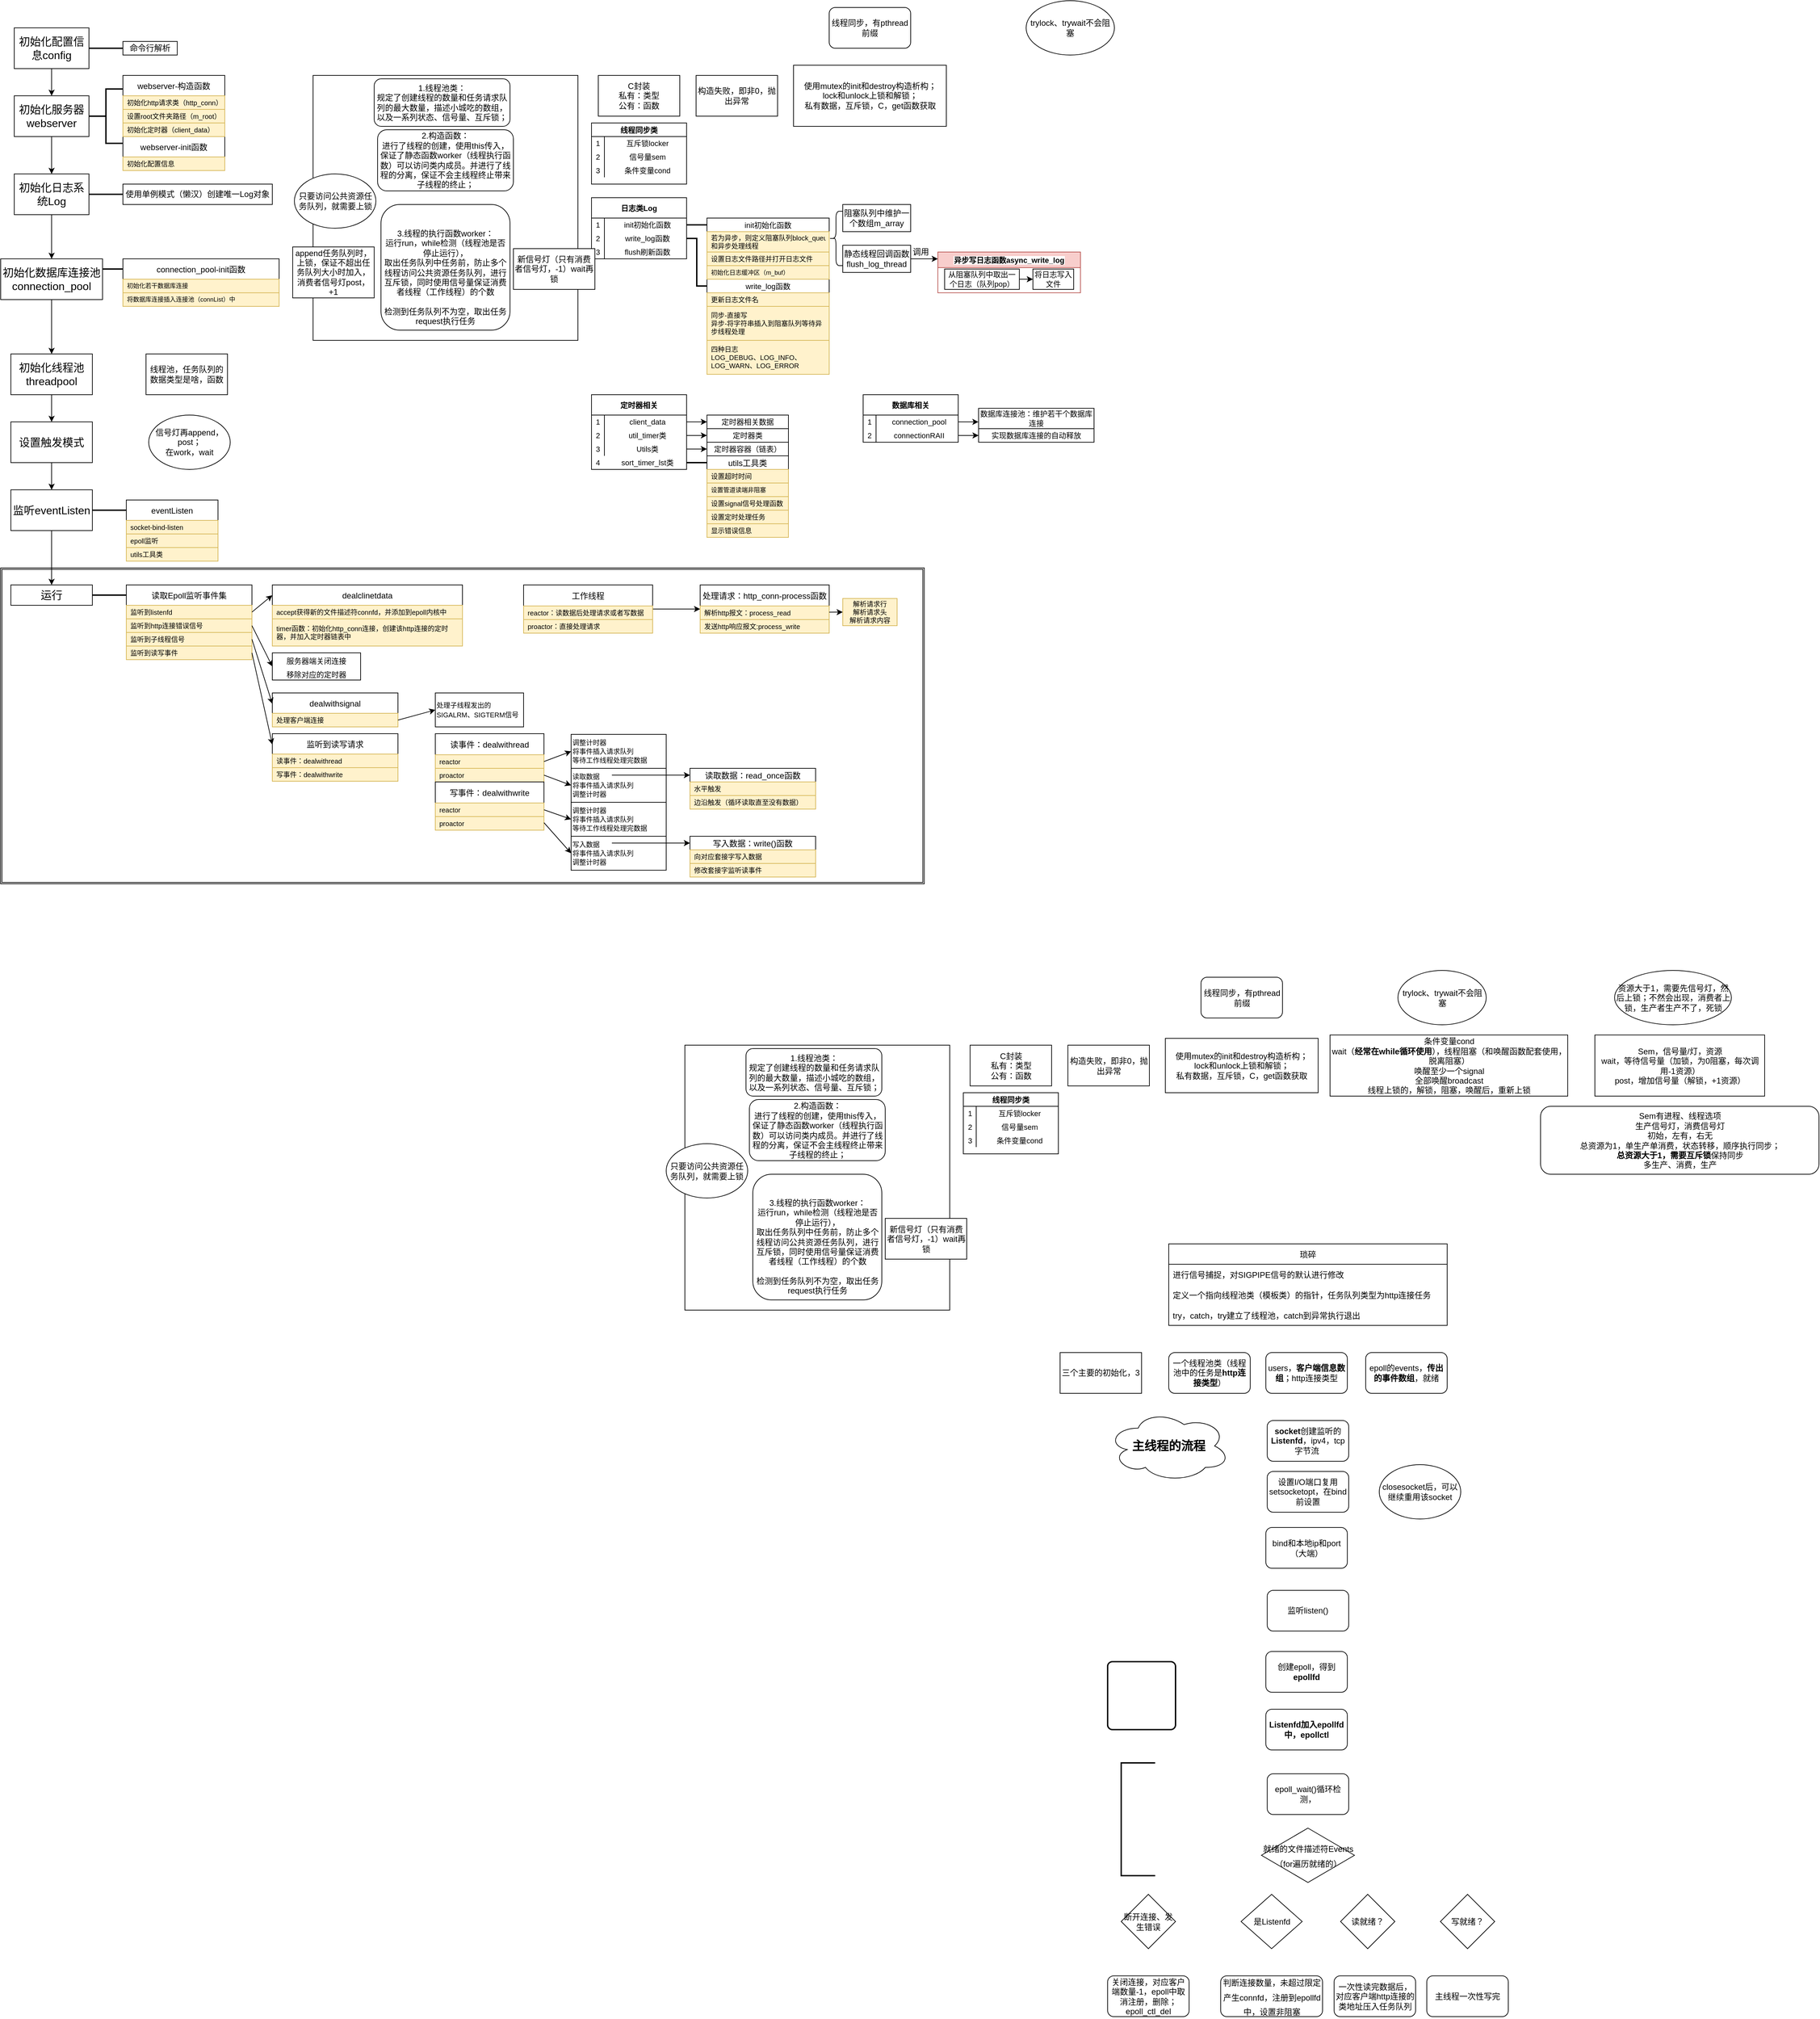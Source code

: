 <mxfile version="20.1.4" type="github">
  <diagram id="chODi_v-n7cq65_RIqqo" name="Page-1">
    <mxGraphModel dx="3407" dy="1583" grid="1" gridSize="10" guides="1" tooltips="1" connect="1" arrows="1" fold="1" page="1" pageScale="1" pageWidth="827" pageHeight="1169" math="0" shadow="0">
      <root>
        <mxCell id="0" />
        <mxCell id="1" parent="0" />
        <mxCell id="If7hi21jr3shKMRsduzb-184" value="" style="shape=ext;double=1;rounded=0;whiteSpace=wrap;html=1;labelBackgroundColor=none;fontFamily=Helvetica;fontSize=11;strokeColor=default;strokeWidth=1;" parent="1" vertex="1">
          <mxGeometry x="80" y="855" width="1360" height="465" as="geometry" />
        </mxCell>
        <mxCell id="X6huxfXXV4CMVZdoAmuB-3" style="edgeStyle=orthogonalEdgeStyle;rounded=0;orthogonalLoop=1;jettySize=auto;html=1;entryX=0.5;entryY=0;entryDx=0;entryDy=0;fontSize=16;fontFamily=Helvetica;" parent="1" source="X6huxfXXV4CMVZdoAmuB-1" target="X6huxfXXV4CMVZdoAmuB-2" edge="1">
          <mxGeometry relative="1" as="geometry" />
        </mxCell>
        <mxCell id="X6huxfXXV4CMVZdoAmuB-1" value="&lt;font style=&quot;font-size: 16px;&quot;&gt;初始化配置信息config&lt;/font&gt;" style="rounded=0;whiteSpace=wrap;html=1;fontFamily=Helvetica;" parent="1" vertex="1">
          <mxGeometry x="100" y="60" width="110" height="60" as="geometry" />
        </mxCell>
        <mxCell id="hTme4FrNAQkry3wzWzrD-23" style="edgeStyle=orthogonalEdgeStyle;rounded=0;orthogonalLoop=1;jettySize=auto;html=1;exitX=0.5;exitY=1;exitDx=0;exitDy=0;entryX=0.5;entryY=0;entryDx=0;entryDy=0;fontSize=10;fontFamily=Helvetica;" parent="1" source="X6huxfXXV4CMVZdoAmuB-2" target="hTme4FrNAQkry3wzWzrD-6" edge="1">
          <mxGeometry relative="1" as="geometry" />
        </mxCell>
        <mxCell id="X6huxfXXV4CMVZdoAmuB-2" value="&lt;font style=&quot;font-size: 16px;&quot;&gt;初始化服务器webserver&lt;/font&gt;" style="rounded=0;whiteSpace=wrap;html=1;fontFamily=Helvetica;" parent="1" vertex="1">
          <mxGeometry x="100" y="160" width="110" height="60" as="geometry" />
        </mxCell>
        <mxCell id="tHm_pdnACIAALHQ7IJnF-1" value="webserver-init函数" style="swimlane;fontStyle=0;childLayout=stackLayout;horizontal=1;startSize=30;horizontalStack=0;resizeParent=1;resizeParentMax=0;resizeLast=0;collapsible=1;marginBottom=0;fontFamily=Helvetica;" parent="1" vertex="1">
          <mxGeometry x="260" y="220" width="150" height="50" as="geometry">
            <mxRectangle x="260" y="220" width="110" height="30" as="alternateBounds" />
          </mxGeometry>
        </mxCell>
        <mxCell id="tHm_pdnACIAALHQ7IJnF-2" value="初始化配置信息" style="text;strokeColor=#d6b656;fillColor=#fff2cc;align=left;verticalAlign=middle;spacingLeft=4;spacingRight=4;overflow=hidden;points=[[0,0.5],[1,0.5]];portConstraint=eastwest;rotatable=0;fontSize=10;fontFamily=Helvetica;" parent="tHm_pdnACIAALHQ7IJnF-1" vertex="1">
          <mxGeometry y="30" width="150" height="20" as="geometry" />
        </mxCell>
        <mxCell id="SK1pImSEw0LsBvb1q7Pm-3" value="webserver-构造函数" style="swimlane;fontStyle=0;childLayout=stackLayout;horizontal=1;startSize=30;horizontalStack=0;resizeParent=1;resizeParentMax=0;resizeLast=0;collapsible=1;marginBottom=0;fontFamily=Helvetica;" parent="1" vertex="1">
          <mxGeometry x="260" y="130" width="150" height="90" as="geometry">
            <mxRectangle x="260" y="130" width="110" height="30" as="alternateBounds" />
          </mxGeometry>
        </mxCell>
        <mxCell id="SK1pImSEw0LsBvb1q7Pm-4" value="初始化http请求类（http_conn）" style="text;strokeColor=#d6b656;fillColor=#fff2cc;align=left;verticalAlign=middle;spacingLeft=4;spacingRight=4;overflow=hidden;points=[[0,0.5],[1,0.5]];portConstraint=eastwest;rotatable=0;fontSize=10;fontFamily=Helvetica;" parent="SK1pImSEw0LsBvb1q7Pm-3" vertex="1">
          <mxGeometry y="30" width="150" height="20" as="geometry" />
        </mxCell>
        <mxCell id="SK1pImSEw0LsBvb1q7Pm-5" value="设置root文件夹路径（m_root）" style="text;strokeColor=#d6b656;fillColor=#fff2cc;align=left;verticalAlign=middle;spacingLeft=4;spacingRight=4;overflow=hidden;points=[[0,0.5],[1,0.5]];portConstraint=eastwest;rotatable=0;fontSize=10;fontFamily=Helvetica;" parent="SK1pImSEw0LsBvb1q7Pm-3" vertex="1">
          <mxGeometry y="50" width="150" height="20" as="geometry" />
        </mxCell>
        <mxCell id="SK1pImSEw0LsBvb1q7Pm-6" value="初始化定时器（client_data）" style="text;strokeColor=#d6b656;fillColor=#fff2cc;align=left;verticalAlign=middle;spacingLeft=4;spacingRight=4;overflow=hidden;points=[[0,0.5],[1,0.5]];portConstraint=eastwest;rotatable=0;fontSize=10;fontFamily=Helvetica;" parent="SK1pImSEw0LsBvb1q7Pm-3" vertex="1">
          <mxGeometry y="70" width="150" height="20" as="geometry" />
        </mxCell>
        <mxCell id="tHm_pdnACIAALHQ7IJnF-5" value="" style="strokeWidth=2;html=1;shape=mxgraph.flowchart.annotation_2;align=left;labelPosition=right;pointerEvents=1;fontFamily=Helvetica;" parent="1" vertex="1">
          <mxGeometry x="210" y="150" width="50" height="80" as="geometry" />
        </mxCell>
        <mxCell id="hTme4FrNAQkry3wzWzrD-2" value="" style="line;strokeWidth=2;html=1;fontSize=10;fontFamily=Helvetica;" parent="1" vertex="1">
          <mxGeometry x="210" y="85" width="50" height="10" as="geometry" />
        </mxCell>
        <mxCell id="hTme4FrNAQkry3wzWzrD-5" value="&lt;font style=&quot;font-size: 12px;&quot;&gt;命令行解析&lt;/font&gt;" style="rounded=0;whiteSpace=wrap;html=1;fontFamily=Helvetica;" parent="1" vertex="1">
          <mxGeometry x="260" y="80" width="80" height="20" as="geometry" />
        </mxCell>
        <mxCell id="hTme4FrNAQkry3wzWzrD-116" value="" style="edgeStyle=orthogonalEdgeStyle;rounded=0;orthogonalLoop=1;jettySize=auto;html=1;fontSize=11;fontColor=#000000;fontFamily=Helvetica;" parent="1" source="hTme4FrNAQkry3wzWzrD-6" target="hTme4FrNAQkry3wzWzrD-115" edge="1">
          <mxGeometry relative="1" as="geometry" />
        </mxCell>
        <mxCell id="hTme4FrNAQkry3wzWzrD-6" value="&lt;font style=&quot;font-size: 16px;&quot;&gt;初始化日志系统Log&lt;/font&gt;" style="rounded=0;whiteSpace=wrap;html=1;fontFamily=Helvetica;" parent="1" vertex="1">
          <mxGeometry x="100" y="275" width="110" height="60" as="geometry" />
        </mxCell>
        <mxCell id="hTme4FrNAQkry3wzWzrD-22" value="" style="line;strokeWidth=2;html=1;fontSize=10;fontFamily=Helvetica;" parent="1" vertex="1">
          <mxGeometry x="210" y="300" width="50" height="10" as="geometry" />
        </mxCell>
        <mxCell id="If7hi21jr3shKMRsduzb-65" value="" style="edgeStyle=orthogonalEdgeStyle;rounded=0;orthogonalLoop=1;jettySize=auto;html=1;fontFamily=Helvetica;fontSize=10;" parent="1" source="hTme4FrNAQkry3wzWzrD-115" target="If7hi21jr3shKMRsduzb-64" edge="1">
          <mxGeometry relative="1" as="geometry" />
        </mxCell>
        <mxCell id="hTme4FrNAQkry3wzWzrD-115" value="&lt;span style=&quot;font-size: 16px;&quot;&gt;初始化数据库连接池connection_pool&lt;/span&gt;" style="whiteSpace=wrap;html=1;rounded=0;fontFamily=Helvetica;" parent="1" vertex="1">
          <mxGeometry x="80" y="400" width="150" height="60" as="geometry" />
        </mxCell>
        <mxCell id="hTme4FrNAQkry3wzWzrD-128" value="connection_pool-init函数" style="swimlane;fontStyle=0;childLayout=stackLayout;horizontal=1;startSize=30;horizontalStack=0;resizeParent=1;resizeParentMax=0;resizeLast=0;collapsible=1;marginBottom=0;labelBackgroundColor=#FFFFFF;labelBorderColor=none;fontSize=12;strokeWidth=1;fontFamily=Helvetica;" parent="1" vertex="1">
          <mxGeometry x="260" y="400" width="230" height="70" as="geometry">
            <mxRectangle x="260" y="400" width="170" height="30" as="alternateBounds" />
          </mxGeometry>
        </mxCell>
        <mxCell id="hTme4FrNAQkry3wzWzrD-129" value="初始化若干数据库连接" style="text;strokeColor=#D6B656;fillColor=#fff2cc;align=left;verticalAlign=middle;spacingLeft=4;spacingRight=4;overflow=hidden;points=[[0,0.5],[1,0.5]];portConstraint=eastwest;rotatable=0;labelBackgroundColor=none;labelBorderColor=none;fontSize=9;whiteSpace=wrap;fontStyle=0;fontFamily=Helvetica;" parent="hTme4FrNAQkry3wzWzrD-128" vertex="1">
          <mxGeometry y="30" width="230" height="20" as="geometry" />
        </mxCell>
        <mxCell id="hTme4FrNAQkry3wzWzrD-130" value="将数据库连接插入连接池（connList）中" style="text;strokeColor=#d6b656;fillColor=#fff2cc;align=left;verticalAlign=middle;spacingLeft=4;spacingRight=4;overflow=hidden;points=[[0,0.5],[1,0.5]];portConstraint=eastwest;rotatable=0;labelBackgroundColor=none;labelBorderColor=none;fontSize=9;whiteSpace=wrap;fontFamily=Helvetica;" parent="hTme4FrNAQkry3wzWzrD-128" vertex="1">
          <mxGeometry y="50" width="230" height="20" as="geometry" />
        </mxCell>
        <mxCell id="hTme4FrNAQkry3wzWzrD-132" value="" style="line;strokeWidth=2;html=1;fontSize=10;fontFamily=Helvetica;" parent="1" vertex="1">
          <mxGeometry x="230" y="410" width="30" height="10" as="geometry" />
        </mxCell>
        <mxCell id="hTme4FrNAQkry3wzWzrD-92" value="线程同步类" style="shape=table;startSize=20;container=1;collapsible=0;childLayout=tableLayout;fixedRows=1;rowLines=0;fontStyle=1;labelBackgroundColor=#FFFFFF;labelBorderColor=none;fontSize=11;fontColor=#000000;strokeColor=default;fontFamily=Helvetica;" parent="1" vertex="1">
          <mxGeometry x="950" y="200" width="140" height="90" as="geometry" />
        </mxCell>
        <mxCell id="hTme4FrNAQkry3wzWzrD-93" value="" style="shape=tableRow;horizontal=0;startSize=0;swimlaneHead=0;swimlaneBody=0;top=0;left=0;bottom=0;right=0;collapsible=0;dropTarget=0;fillColor=none;points=[[0,0.5],[1,0.5]];portConstraint=eastwest;labelBackgroundColor=#FFFFFF;labelBorderColor=none;fontSize=11;fontColor=#000000;strokeColor=default;fontFamily=Helvetica;" parent="hTme4FrNAQkry3wzWzrD-92" vertex="1">
          <mxGeometry y="20" width="140" height="20" as="geometry" />
        </mxCell>
        <mxCell id="hTme4FrNAQkry3wzWzrD-94" value="1" style="shape=partialRectangle;html=1;whiteSpace=wrap;connectable=0;fillColor=none;top=0;left=0;bottom=0;right=0;overflow=hidden;pointerEvents=1;labelBackgroundColor=#FFFFFF;labelBorderColor=none;fontSize=11;fontColor=#000000;strokeColor=default;fontFamily=Helvetica;" parent="hTme4FrNAQkry3wzWzrD-93" vertex="1">
          <mxGeometry width="19" height="20" as="geometry">
            <mxRectangle width="19" height="20" as="alternateBounds" />
          </mxGeometry>
        </mxCell>
        <mxCell id="hTme4FrNAQkry3wzWzrD-95" value="互斥锁locker" style="shape=partialRectangle;html=1;whiteSpace=wrap;connectable=0;fillColor=none;top=0;left=0;bottom=0;right=0;align=center;spacingLeft=6;overflow=hidden;labelBackgroundColor=#FFFFFF;labelBorderColor=none;fontSize=11;fontColor=#000000;strokeColor=default;fontFamily=Helvetica;" parent="hTme4FrNAQkry3wzWzrD-93" vertex="1">
          <mxGeometry x="19" width="121" height="20" as="geometry">
            <mxRectangle width="121" height="20" as="alternateBounds" />
          </mxGeometry>
        </mxCell>
        <mxCell id="hTme4FrNAQkry3wzWzrD-96" value="" style="shape=tableRow;horizontal=0;startSize=0;swimlaneHead=0;swimlaneBody=0;top=0;left=0;bottom=0;right=0;collapsible=0;dropTarget=0;fillColor=none;points=[[0,0.5],[1,0.5]];portConstraint=eastwest;labelBackgroundColor=#FFFFFF;labelBorderColor=none;fontSize=11;fontColor=#000000;strokeColor=default;fontFamily=Helvetica;" parent="hTme4FrNAQkry3wzWzrD-92" vertex="1">
          <mxGeometry y="40" width="140" height="20" as="geometry" />
        </mxCell>
        <mxCell id="hTme4FrNAQkry3wzWzrD-97" value="2" style="shape=partialRectangle;html=1;whiteSpace=wrap;connectable=0;fillColor=none;top=0;left=0;bottom=0;right=0;overflow=hidden;labelBackgroundColor=#FFFFFF;labelBorderColor=none;fontSize=11;fontColor=#000000;strokeColor=default;fontFamily=Helvetica;" parent="hTme4FrNAQkry3wzWzrD-96" vertex="1">
          <mxGeometry width="19" height="20" as="geometry">
            <mxRectangle width="19" height="20" as="alternateBounds" />
          </mxGeometry>
        </mxCell>
        <mxCell id="hTme4FrNAQkry3wzWzrD-98" value="信号量sem" style="shape=partialRectangle;html=1;whiteSpace=wrap;connectable=0;fillColor=none;top=0;left=0;bottom=0;right=0;align=center;spacingLeft=6;overflow=hidden;labelBackgroundColor=#FFFFFF;labelBorderColor=none;fontSize=11;fontColor=#000000;strokeColor=default;fontFamily=Helvetica;" parent="hTme4FrNAQkry3wzWzrD-96" vertex="1">
          <mxGeometry x="19" width="121" height="20" as="geometry">
            <mxRectangle width="121" height="20" as="alternateBounds" />
          </mxGeometry>
        </mxCell>
        <mxCell id="hTme4FrNAQkry3wzWzrD-99" value="" style="shape=tableRow;horizontal=0;startSize=0;swimlaneHead=0;swimlaneBody=0;top=0;left=0;bottom=0;right=0;collapsible=0;dropTarget=0;fillColor=none;points=[[0,0.5],[1,0.5]];portConstraint=eastwest;labelBackgroundColor=#FFFFFF;labelBorderColor=none;fontSize=11;fontColor=#000000;strokeColor=default;fontFamily=Helvetica;" parent="hTme4FrNAQkry3wzWzrD-92" vertex="1">
          <mxGeometry y="60" width="140" height="20" as="geometry" />
        </mxCell>
        <mxCell id="hTme4FrNAQkry3wzWzrD-100" value="3" style="shape=partialRectangle;html=1;whiteSpace=wrap;connectable=0;fillColor=none;top=0;left=0;bottom=0;right=0;overflow=hidden;labelBackgroundColor=#FFFFFF;labelBorderColor=none;fontSize=11;fontColor=#000000;strokeColor=default;fontFamily=Helvetica;" parent="hTme4FrNAQkry3wzWzrD-99" vertex="1">
          <mxGeometry width="19" height="20" as="geometry">
            <mxRectangle width="19" height="20" as="alternateBounds" />
          </mxGeometry>
        </mxCell>
        <mxCell id="hTme4FrNAQkry3wzWzrD-101" value="条件变量cond" style="shape=partialRectangle;html=1;whiteSpace=wrap;connectable=0;fillColor=none;top=0;left=0;bottom=0;right=0;align=center;spacingLeft=6;overflow=hidden;labelBackgroundColor=#FFFFFF;labelBorderColor=none;fontSize=11;fontColor=#000000;strokeColor=default;fontFamily=Helvetica;" parent="hTme4FrNAQkry3wzWzrD-99" vertex="1">
          <mxGeometry x="19" width="121" height="20" as="geometry">
            <mxRectangle width="121" height="20" as="alternateBounds" />
          </mxGeometry>
        </mxCell>
        <mxCell id="If7hi21jr3shKMRsduzb-15" value="日志类Log" style="shape=table;startSize=30;container=1;collapsible=0;childLayout=tableLayout;fixedRows=1;rowLines=0;fontStyle=1;labelBackgroundColor=#FFFFFF;labelBorderColor=none;fontSize=11;fontColor=#000000;strokeColor=default;fontFamily=Helvetica;" parent="1" vertex="1">
          <mxGeometry x="950" y="310" width="140" height="90" as="geometry" />
        </mxCell>
        <mxCell id="If7hi21jr3shKMRsduzb-16" value="" style="shape=tableRow;horizontal=0;startSize=0;swimlaneHead=0;swimlaneBody=0;top=0;left=0;bottom=0;right=0;collapsible=0;dropTarget=0;fillColor=none;points=[[0,0.5],[1,0.5]];portConstraint=eastwest;labelBackgroundColor=#FFFFFF;labelBorderColor=none;fontSize=11;fontColor=#000000;strokeColor=default;fontFamily=Helvetica;" parent="If7hi21jr3shKMRsduzb-15" vertex="1">
          <mxGeometry y="30" width="140" height="20" as="geometry" />
        </mxCell>
        <mxCell id="If7hi21jr3shKMRsduzb-17" value="1" style="shape=partialRectangle;html=1;whiteSpace=wrap;connectable=0;fillColor=none;top=0;left=0;bottom=0;right=0;overflow=hidden;pointerEvents=1;labelBackgroundColor=#FFFFFF;labelBorderColor=none;fontSize=11;fontColor=#000000;strokeColor=default;fontFamily=Helvetica;" parent="If7hi21jr3shKMRsduzb-16" vertex="1">
          <mxGeometry width="19" height="20" as="geometry">
            <mxRectangle width="19" height="20" as="alternateBounds" />
          </mxGeometry>
        </mxCell>
        <mxCell id="If7hi21jr3shKMRsduzb-18" value="init初始化函数" style="shape=partialRectangle;html=1;whiteSpace=wrap;connectable=0;fillColor=none;top=0;left=0;bottom=0;right=0;align=center;spacingLeft=6;overflow=hidden;labelBackgroundColor=#FFFFFF;labelBorderColor=none;fontSize=11;fontColor=#000000;strokeColor=default;fontFamily=Helvetica;" parent="If7hi21jr3shKMRsduzb-16" vertex="1">
          <mxGeometry x="19" width="121" height="20" as="geometry">
            <mxRectangle width="121" height="20" as="alternateBounds" />
          </mxGeometry>
        </mxCell>
        <mxCell id="If7hi21jr3shKMRsduzb-19" value="" style="shape=tableRow;horizontal=0;startSize=0;swimlaneHead=0;swimlaneBody=0;top=0;left=0;bottom=0;right=0;collapsible=0;dropTarget=0;fillColor=none;points=[[0,0.5],[1,0.5]];portConstraint=eastwest;labelBackgroundColor=#FFFFFF;labelBorderColor=none;fontSize=11;fontColor=#000000;strokeColor=default;fontFamily=Helvetica;" parent="If7hi21jr3shKMRsduzb-15" vertex="1">
          <mxGeometry y="50" width="140" height="20" as="geometry" />
        </mxCell>
        <mxCell id="If7hi21jr3shKMRsduzb-20" value="2" style="shape=partialRectangle;html=1;whiteSpace=wrap;connectable=0;fillColor=none;top=0;left=0;bottom=0;right=0;overflow=hidden;labelBackgroundColor=#FFFFFF;labelBorderColor=none;fontSize=11;fontColor=#000000;strokeColor=default;fontFamily=Helvetica;" parent="If7hi21jr3shKMRsduzb-19" vertex="1">
          <mxGeometry width="19" height="20" as="geometry">
            <mxRectangle width="19" height="20" as="alternateBounds" />
          </mxGeometry>
        </mxCell>
        <mxCell id="If7hi21jr3shKMRsduzb-21" value="write_log函数" style="shape=partialRectangle;html=1;whiteSpace=wrap;connectable=0;fillColor=none;top=0;left=0;bottom=0;right=0;align=center;spacingLeft=6;overflow=hidden;labelBackgroundColor=#FFFFFF;labelBorderColor=none;fontSize=11;fontColor=#000000;strokeColor=default;fontFamily=Helvetica;" parent="If7hi21jr3shKMRsduzb-19" vertex="1">
          <mxGeometry x="19" width="121" height="20" as="geometry">
            <mxRectangle width="121" height="20" as="alternateBounds" />
          </mxGeometry>
        </mxCell>
        <mxCell id="If7hi21jr3shKMRsduzb-22" value="" style="shape=tableRow;horizontal=0;startSize=0;swimlaneHead=0;swimlaneBody=0;top=0;left=0;bottom=0;right=0;collapsible=0;dropTarget=0;fillColor=none;points=[[0,0.5],[1,0.5]];portConstraint=eastwest;labelBackgroundColor=#FFFFFF;labelBorderColor=none;fontSize=11;fontColor=#000000;strokeColor=default;fontFamily=Helvetica;" parent="If7hi21jr3shKMRsduzb-15" vertex="1">
          <mxGeometry y="70" width="140" height="20" as="geometry" />
        </mxCell>
        <mxCell id="If7hi21jr3shKMRsduzb-23" value="3" style="shape=partialRectangle;html=1;whiteSpace=wrap;connectable=0;fillColor=none;top=0;left=0;bottom=0;right=0;overflow=hidden;labelBackgroundColor=#FFFFFF;labelBorderColor=none;fontSize=11;fontColor=#000000;strokeColor=default;fontFamily=Helvetica;" parent="If7hi21jr3shKMRsduzb-22" vertex="1">
          <mxGeometry width="19" height="20" as="geometry">
            <mxRectangle width="19" height="20" as="alternateBounds" />
          </mxGeometry>
        </mxCell>
        <mxCell id="If7hi21jr3shKMRsduzb-24" value="flush刷新函数" style="shape=partialRectangle;html=1;whiteSpace=wrap;connectable=0;fillColor=none;top=0;left=0;bottom=0;right=0;align=center;spacingLeft=6;overflow=hidden;labelBackgroundColor=#FFFFFF;labelBorderColor=none;fontSize=11;fontColor=#000000;strokeColor=default;fontFamily=Helvetica;" parent="If7hi21jr3shKMRsduzb-22" vertex="1">
          <mxGeometry x="19" width="121" height="20" as="geometry">
            <mxRectangle width="121" height="20" as="alternateBounds" />
          </mxGeometry>
        </mxCell>
        <mxCell id="If7hi21jr3shKMRsduzb-33" value="write_log函数" style="swimlane;fontStyle=0;childLayout=stackLayout;horizontal=1;startSize=20;horizontalStack=0;resizeParent=1;resizeParentMax=0;resizeLast=0;collapsible=1;marginBottom=0;labelBackgroundColor=none;fontFamily=Helvetica;fontSize=11;" parent="1" vertex="1">
          <mxGeometry x="1120" y="430" width="180" height="140" as="geometry">
            <mxRectangle x="1120" y="430" width="100" height="20" as="alternateBounds" />
          </mxGeometry>
        </mxCell>
        <mxCell id="If7hi21jr3shKMRsduzb-91" value="更新日志文件名" style="text;strokeColor=#d6b656;fillColor=#fff2cc;align=left;verticalAlign=middle;spacingLeft=4;spacingRight=4;overflow=hidden;points=[[0,0.5],[1,0.5]];portConstraint=eastwest;rotatable=0;labelBackgroundColor=none;fontFamily=Helvetica;fontSize=10;whiteSpace=wrap;" parent="If7hi21jr3shKMRsduzb-33" vertex="1">
          <mxGeometry y="20" width="180" height="20" as="geometry" />
        </mxCell>
        <mxCell id="If7hi21jr3shKMRsduzb-34" value="同步-直接写&#xa;异步-将字符串插入到阻塞队列等待异步线程处理" style="text;strokeColor=#d6b656;fillColor=#fff2cc;align=left;verticalAlign=middle;spacingLeft=4;spacingRight=4;overflow=hidden;points=[[0,0.5],[1,0.5]];portConstraint=eastwest;rotatable=0;labelBackgroundColor=none;fontFamily=Helvetica;fontSize=10;whiteSpace=wrap;" parent="If7hi21jr3shKMRsduzb-33" vertex="1">
          <mxGeometry y="40" width="180" height="50" as="geometry" />
        </mxCell>
        <mxCell id="If7hi21jr3shKMRsduzb-92" value="四种日志&#xa;LOG_DEBUG、LOG_INFO、LOG_WARN、LOG_ERROR" style="text;strokeColor=#d6b656;fillColor=#fff2cc;align=left;verticalAlign=middle;spacingLeft=4;spacingRight=4;overflow=hidden;points=[[0,0.5],[1,0.5]];portConstraint=eastwest;rotatable=0;labelBackgroundColor=none;fontFamily=Helvetica;fontSize=10;whiteSpace=wrap;" parent="If7hi21jr3shKMRsduzb-33" vertex="1">
          <mxGeometry y="90" width="180" height="50" as="geometry" />
        </mxCell>
        <mxCell id="If7hi21jr3shKMRsduzb-67" value="" style="edgeStyle=orthogonalEdgeStyle;rounded=0;orthogonalLoop=1;jettySize=auto;html=1;fontFamily=Helvetica;fontSize=16;" parent="1" source="If7hi21jr3shKMRsduzb-64" target="If7hi21jr3shKMRsduzb-66" edge="1">
          <mxGeometry relative="1" as="geometry" />
        </mxCell>
        <mxCell id="If7hi21jr3shKMRsduzb-64" value="&lt;font style=&quot;font-size: 16px;&quot;&gt;初始化线程池threadpool&lt;/font&gt;" style="rounded=0;whiteSpace=wrap;html=1;" parent="1" vertex="1">
          <mxGeometry x="95" y="540" width="120" height="60" as="geometry" />
        </mxCell>
        <mxCell id="If7hi21jr3shKMRsduzb-69" value="" style="edgeStyle=orthogonalEdgeStyle;rounded=0;orthogonalLoop=1;jettySize=auto;html=1;fontFamily=Helvetica;fontSize=16;" parent="1" source="If7hi21jr3shKMRsduzb-66" target="If7hi21jr3shKMRsduzb-68" edge="1">
          <mxGeometry relative="1" as="geometry" />
        </mxCell>
        <mxCell id="If7hi21jr3shKMRsduzb-66" value="&lt;font style=&quot;font-size: 16px;&quot;&gt;设置触发模式&lt;/font&gt;" style="whiteSpace=wrap;html=1;rounded=0;" parent="1" vertex="1">
          <mxGeometry x="95" y="640" width="120" height="60" as="geometry" />
        </mxCell>
        <mxCell id="If7hi21jr3shKMRsduzb-138" value="" style="edgeStyle=orthogonalEdgeStyle;rounded=0;orthogonalLoop=1;jettySize=auto;html=1;fontFamily=Helvetica;fontSize=10;" parent="1" source="If7hi21jr3shKMRsduzb-68" target="If7hi21jr3shKMRsduzb-137" edge="1">
          <mxGeometry relative="1" as="geometry" />
        </mxCell>
        <mxCell id="If7hi21jr3shKMRsduzb-68" value="&lt;font style=&quot;font-size: 16px;&quot;&gt;监听eventListen&lt;/font&gt;" style="whiteSpace=wrap;html=1;rounded=0;" parent="1" vertex="1">
          <mxGeometry x="95" y="740" width="120" height="60" as="geometry" />
        </mxCell>
        <mxCell id="If7hi21jr3shKMRsduzb-70" value="" style="line;strokeWidth=2;html=1;fontSize=10;fontFamily=Helvetica;" parent="1" vertex="1">
          <mxGeometry x="215" y="765" width="50" height="10" as="geometry" />
        </mxCell>
        <mxCell id="If7hi21jr3shKMRsduzb-71" value="eventListen" style="swimlane;fontStyle=0;childLayout=stackLayout;horizontal=1;startSize=30;horizontalStack=0;resizeParent=1;resizeParentMax=0;resizeLast=0;collapsible=1;marginBottom=0;fontSize=12;fontFamily=Helvetica;" parent="1" vertex="1">
          <mxGeometry x="265" y="755" width="135" height="90" as="geometry">
            <mxRectangle x="265" y="755" width="220" height="30" as="alternateBounds" />
          </mxGeometry>
        </mxCell>
        <mxCell id="If7hi21jr3shKMRsduzb-72" value="socket-bind-listen" style="text;strokeColor=#d6b656;fillColor=#fff2cc;align=left;verticalAlign=middle;spacingLeft=4;spacingRight=4;overflow=hidden;points=[[0,0.5],[1,0.5]];portConstraint=eastwest;rotatable=0;fontSize=10;labelBorderColor=none;labelBackgroundColor=none;fontFamily=Helvetica;" parent="If7hi21jr3shKMRsduzb-71" vertex="1">
          <mxGeometry y="30" width="135" height="20" as="geometry" />
        </mxCell>
        <mxCell id="If7hi21jr3shKMRsduzb-73" value="epoll监听" style="text;strokeColor=#d6b656;fillColor=#fff2cc;align=left;verticalAlign=middle;spacingLeft=4;spacingRight=4;overflow=hidden;points=[[0,0.5],[1,0.5]];portConstraint=eastwest;rotatable=0;fontSize=10;fontFamily=Helvetica;" parent="If7hi21jr3shKMRsduzb-71" vertex="1">
          <mxGeometry y="50" width="135" height="20" as="geometry" />
        </mxCell>
        <mxCell id="If7hi21jr3shKMRsduzb-74" value="utils工具类" style="text;strokeColor=#d6b656;fillColor=#fff2cc;align=left;verticalAlign=middle;spacingLeft=4;spacingRight=4;overflow=hidden;points=[[0,0.5],[1,0.5]];portConstraint=eastwest;rotatable=0;fontSize=10;fontFamily=Helvetica;" parent="If7hi21jr3shKMRsduzb-71" vertex="1">
          <mxGeometry y="70" width="135" height="20" as="geometry" />
        </mxCell>
        <mxCell id="If7hi21jr3shKMRsduzb-93" value="utils工具类" style="swimlane;fontStyle=0;childLayout=stackLayout;horizontal=1;startSize=20;horizontalStack=0;resizeParent=1;resizeParentMax=0;resizeLast=0;collapsible=1;marginBottom=0;fontSize=12;fontFamily=Helvetica;" parent="1" vertex="1">
          <mxGeometry x="1120" y="690" width="120" height="120" as="geometry">
            <mxRectangle x="1120" y="690" width="120" height="20" as="alternateBounds" />
          </mxGeometry>
        </mxCell>
        <mxCell id="If7hi21jr3shKMRsduzb-94" value="设置超时时间" style="text;strokeColor=#d6b656;fillColor=#fff2cc;align=left;verticalAlign=middle;spacingLeft=4;spacingRight=4;overflow=hidden;points=[[0,0.5],[1,0.5]];portConstraint=eastwest;rotatable=0;fontSize=10;labelBorderColor=none;labelBackgroundColor=none;fontFamily=Helvetica;" parent="If7hi21jr3shKMRsduzb-93" vertex="1">
          <mxGeometry y="20" width="120" height="20" as="geometry" />
        </mxCell>
        <mxCell id="If7hi21jr3shKMRsduzb-95" value="设置管道读端非阻塞" style="text;strokeColor=#d6b656;fillColor=#fff2cc;align=left;verticalAlign=middle;spacingLeft=4;spacingRight=4;overflow=hidden;points=[[0,0.5],[1,0.5]];portConstraint=eastwest;rotatable=0;fontSize=9;fontFamily=Helvetica;fontStyle=0" parent="If7hi21jr3shKMRsduzb-93" vertex="1">
          <mxGeometry y="40" width="120" height="20" as="geometry" />
        </mxCell>
        <mxCell id="If7hi21jr3shKMRsduzb-135" value="设置signal信号处理函数" style="text;strokeColor=#d6b656;fillColor=#fff2cc;align=left;verticalAlign=middle;spacingLeft=4;spacingRight=4;overflow=hidden;points=[[0,0.5],[1,0.5]];portConstraint=eastwest;rotatable=0;fontSize=10;fontFamily=Helvetica;" parent="If7hi21jr3shKMRsduzb-93" vertex="1">
          <mxGeometry y="60" width="120" height="20" as="geometry" />
        </mxCell>
        <mxCell id="If7hi21jr3shKMRsduzb-96" value="设置定时处理任务" style="text;strokeColor=#d6b656;fillColor=#fff2cc;align=left;verticalAlign=middle;spacingLeft=4;spacingRight=4;overflow=hidden;points=[[0,0.5],[1,0.5]];portConstraint=eastwest;rotatable=0;fontSize=10;fontFamily=Helvetica;" parent="If7hi21jr3shKMRsduzb-93" vertex="1">
          <mxGeometry y="80" width="120" height="20" as="geometry" />
        </mxCell>
        <mxCell id="If7hi21jr3shKMRsduzb-136" value="显示错误信息" style="text;strokeColor=#d6b656;fillColor=#fff2cc;align=left;verticalAlign=middle;spacingLeft=4;spacingRight=4;overflow=hidden;points=[[0,0.5],[1,0.5]];portConstraint=eastwest;rotatable=0;fontSize=10;fontFamily=Helvetica;" parent="If7hi21jr3shKMRsduzb-93" vertex="1">
          <mxGeometry y="100" width="120" height="20" as="geometry" />
        </mxCell>
        <mxCell id="If7hi21jr3shKMRsduzb-98" value="init初始化函数" style="swimlane;fontStyle=0;childLayout=stackLayout;horizontal=1;startSize=20;horizontalStack=0;resizeParent=1;resizeParentMax=0;resizeLast=0;collapsible=1;marginBottom=0;labelBackgroundColor=none;fontFamily=Helvetica;fontSize=11;" parent="1" vertex="1">
          <mxGeometry x="1120" y="340" width="180" height="90" as="geometry">
            <mxRectangle x="1120" y="340" width="100" height="20" as="alternateBounds" />
          </mxGeometry>
        </mxCell>
        <mxCell id="If7hi21jr3shKMRsduzb-106" value="若为异步，则定义阻塞队列block_queue&#xa;和异步处理线程" style="text;strokeColor=#d6b656;fillColor=#fff2cc;align=left;verticalAlign=middle;spacingLeft=4;spacingRight=4;overflow=hidden;points=[[0,0.5],[1,0.5]];portConstraint=eastwest;rotatable=0;fontSize=10;labelBorderColor=none;labelBackgroundColor=none;fontFamily=Helvetica;" parent="If7hi21jr3shKMRsduzb-98" vertex="1">
          <mxGeometry y="20" width="180" height="30" as="geometry" />
        </mxCell>
        <mxCell id="If7hi21jr3shKMRsduzb-108" value="设置日志文件路径并打开日志文件" style="text;strokeColor=#d6b656;fillColor=#fff2cc;align=left;verticalAlign=middle;spacingLeft=4;spacingRight=4;overflow=hidden;points=[[0,0.5],[1,0.5]];portConstraint=eastwest;rotatable=0;fontSize=10;fontFamily=Helvetica;" parent="If7hi21jr3shKMRsduzb-98" vertex="1">
          <mxGeometry y="50" width="180" height="20" as="geometry" />
        </mxCell>
        <mxCell id="If7hi21jr3shKMRsduzb-107" value="初始化日志缓冲区（m_buf）" style="text;strokeColor=#d6b656;fillColor=#fff2cc;align=left;verticalAlign=middle;spacingLeft=4;spacingRight=4;overflow=hidden;points=[[0,0.5],[1,0.5]];portConstraint=eastwest;rotatable=0;fontSize=9;fontFamily=Helvetica;" parent="If7hi21jr3shKMRsduzb-98" vertex="1">
          <mxGeometry y="70" width="180" height="20" as="geometry" />
        </mxCell>
        <mxCell id="If7hi21jr3shKMRsduzb-110" value="" style="edgeStyle=orthogonalEdgeStyle;rounded=0;orthogonalLoop=1;jettySize=auto;html=1;fontSize=12;fontColor=#000000;fontFamily=Helvetica;" parent="1" source="If7hi21jr3shKMRsduzb-119" edge="1">
          <mxGeometry relative="1" as="geometry">
            <mxPoint x="1460.0" y="400" as="targetPoint" />
          </mxGeometry>
        </mxCell>
        <UserObject label="调用" placeholders="1" name="Variable" id="If7hi21jr3shKMRsduzb-111">
          <mxCell style="text;html=1;strokeColor=none;fillColor=none;align=center;verticalAlign=middle;whiteSpace=wrap;overflow=hidden;labelBackgroundColor=#FFFFFF;labelBorderColor=none;fontSize=12;fontColor=#000000;fontFamily=Helvetica;" parent="1" vertex="1">
            <mxGeometry x="1420" y="380" width="30" height="20" as="geometry" />
          </mxCell>
        </UserObject>
        <mxCell id="If7hi21jr3shKMRsduzb-112" value="异步写日志函数async_write_log" style="swimlane;labelBackgroundColor=#FFFFFF;labelBorderColor=none;fontSize=11;fillColor=#f8cecc;strokeColor=#b85450;fontFamily=Helvetica;" parent="1" vertex="1">
          <mxGeometry x="1460" y="390" width="210" height="60" as="geometry">
            <mxRectangle x="640" y="350" width="190" height="30" as="alternateBounds" />
          </mxGeometry>
        </mxCell>
        <mxCell id="If7hi21jr3shKMRsduzb-113" style="edgeStyle=orthogonalEdgeStyle;rounded=0;orthogonalLoop=1;jettySize=auto;html=1;exitX=1;exitY=0.5;exitDx=0;exitDy=0;entryX=0;entryY=0.5;entryDx=0;entryDy=0;fontSize=11;fontColor=#000000;fontFamily=Helvetica;" parent="If7hi21jr3shKMRsduzb-112" source="If7hi21jr3shKMRsduzb-114" target="If7hi21jr3shKMRsduzb-115" edge="1">
          <mxGeometry relative="1" as="geometry" />
        </mxCell>
        <mxCell id="If7hi21jr3shKMRsduzb-114" value="&lt;font style=&quot;font-size: 11px;&quot;&gt;从阻塞队列中取出一个日志（队列pop）&lt;/font&gt;" style="text;html=1;strokeColor=default;fillColor=default;align=center;verticalAlign=middle;whiteSpace=wrap;rounded=0;labelBackgroundColor=#FFFFFF;labelBorderColor=none;fontSize=11;fontColor=#000000;strokeWidth=1;fontFamily=Helvetica;" parent="If7hi21jr3shKMRsduzb-112" vertex="1">
          <mxGeometry x="10" y="25" width="110" height="30" as="geometry" />
        </mxCell>
        <mxCell id="If7hi21jr3shKMRsduzb-115" value="将日志写入文件" style="text;html=1;strokeColor=default;fillColor=none;align=center;verticalAlign=middle;whiteSpace=wrap;rounded=0;labelBackgroundColor=#FFFFFF;labelBorderColor=none;fontSize=11;fontColor=#000000;strokeWidth=1;fontFamily=Helvetica;" parent="If7hi21jr3shKMRsduzb-112" vertex="1">
          <mxGeometry x="140" y="25" width="60" height="30" as="geometry" />
        </mxCell>
        <mxCell id="If7hi21jr3shKMRsduzb-116" value="" style="group" parent="1" connectable="0" vertex="1">
          <mxGeometry x="1300" y="320" width="120" height="100" as="geometry" />
        </mxCell>
        <mxCell id="If7hi21jr3shKMRsduzb-117" value="阻塞队列中维护一个数组m_array" style="whiteSpace=wrap;html=1;align=center;labelBackgroundColor=#FFFFFF;labelBorderColor=none;fontSize=12;fontColor=#000000;strokeColor=default;fontFamily=Helvetica;" parent="If7hi21jr3shKMRsduzb-116" vertex="1">
          <mxGeometry x="20" width="100" height="40" as="geometry" />
        </mxCell>
        <mxCell id="If7hi21jr3shKMRsduzb-118" value="" style="shape=curlyBracket;whiteSpace=wrap;html=1;rounded=1;labelBackgroundColor=#FFFFFF;labelBorderColor=none;fontSize=12;fontColor=#000000;strokeColor=default;fontFamily=Helvetica;" parent="If7hi21jr3shKMRsduzb-116" vertex="1">
          <mxGeometry y="10" width="20" height="80" as="geometry" />
        </mxCell>
        <mxCell id="If7hi21jr3shKMRsduzb-119" value="静态线程回调函数flush_log_thread" style="whiteSpace=wrap;html=1;align=center;labelBackgroundColor=#FFFFFF;labelBorderColor=none;fontSize=12;fontColor=#000000;strokeColor=default;fontFamily=Helvetica;" parent="If7hi21jr3shKMRsduzb-116" vertex="1">
          <mxGeometry x="20" y="60" width="100" height="40" as="geometry" />
        </mxCell>
        <mxCell id="If7hi21jr3shKMRsduzb-120" value="" style="line;strokeWidth=2;html=1;fontSize=10;fontFamily=Helvetica;" parent="1" vertex="1">
          <mxGeometry x="1090" y="345" width="30" height="10" as="geometry" />
        </mxCell>
        <mxCell id="If7hi21jr3shKMRsduzb-123" value="" style="line;strokeWidth=2;html=1;fontSize=10;fontFamily=Helvetica;rotation=90;" parent="1" vertex="1">
          <mxGeometry x="1070" y="400" width="70" height="10" as="geometry" />
        </mxCell>
        <mxCell id="If7hi21jr3shKMRsduzb-130" value="" style="line;strokeWidth=2;html=1;labelBackgroundColor=none;fontFamily=Helvetica;fontSize=10;" parent="1" vertex="1">
          <mxGeometry x="1104" y="435" width="16" height="10" as="geometry" />
        </mxCell>
        <mxCell id="If7hi21jr3shKMRsduzb-131" value="" style="line;strokeWidth=2;html=1;labelBackgroundColor=none;fontFamily=Helvetica;fontSize=10;" parent="1" vertex="1">
          <mxGeometry x="1090" y="365" width="16" height="10" as="geometry" />
        </mxCell>
        <mxCell id="If7hi21jr3shKMRsduzb-132" value="" style="line;strokeWidth=2;html=1;fontSize=10;fontFamily=Helvetica;" parent="1" vertex="1">
          <mxGeometry x="1090" y="695" width="30" height="10" as="geometry" />
        </mxCell>
        <mxCell id="If7hi21jr3shKMRsduzb-137" value="&lt;font style=&quot;font-size: 16px;&quot;&gt;运行&lt;/font&gt;" style="whiteSpace=wrap;html=1;rounded=0;" parent="1" vertex="1">
          <mxGeometry x="95" y="880" width="120" height="30" as="geometry" />
        </mxCell>
        <mxCell id="If7hi21jr3shKMRsduzb-139" value="读取Epoll监听事件集" style="swimlane;fontStyle=0;childLayout=stackLayout;horizontal=1;startSize=30;horizontalStack=0;resizeParent=1;resizeParentMax=0;resizeLast=0;collapsible=1;marginBottom=0;fontSize=12;fontFamily=Helvetica;" parent="1" vertex="1">
          <mxGeometry x="265" y="880" width="185" height="110" as="geometry">
            <mxRectangle x="265" y="755" width="220" height="30" as="alternateBounds" />
          </mxGeometry>
        </mxCell>
        <mxCell id="If7hi21jr3shKMRsduzb-140" value="监听到listenfd" style="text;strokeColor=#d6b656;fillColor=#fff2cc;align=left;verticalAlign=middle;spacingLeft=4;spacingRight=4;overflow=hidden;points=[[0,0.5],[1,0.5]];portConstraint=eastwest;rotatable=0;fontSize=10;labelBorderColor=none;labelBackgroundColor=none;fontFamily=Helvetica;" parent="If7hi21jr3shKMRsduzb-139" vertex="1">
          <mxGeometry y="30" width="185" height="20" as="geometry" />
        </mxCell>
        <mxCell id="If7hi21jr3shKMRsduzb-141" value="监听到http连接错误信号" style="text;strokeColor=#d6b656;fillColor=#fff2cc;align=left;verticalAlign=middle;spacingLeft=4;spacingRight=4;overflow=hidden;points=[[0,0.5],[1,0.5]];portConstraint=eastwest;rotatable=0;fontSize=10;fontFamily=Helvetica;" parent="If7hi21jr3shKMRsduzb-139" vertex="1">
          <mxGeometry y="50" width="185" height="20" as="geometry" />
        </mxCell>
        <mxCell id="If7hi21jr3shKMRsduzb-142" value="监听到子线程信号" style="text;strokeColor=#d6b656;fillColor=#fff2cc;align=left;verticalAlign=middle;spacingLeft=4;spacingRight=4;overflow=hidden;points=[[0,0.5],[1,0.5]];portConstraint=eastwest;rotatable=0;fontSize=10;fontFamily=Helvetica;" parent="If7hi21jr3shKMRsduzb-139" vertex="1">
          <mxGeometry y="70" width="185" height="20" as="geometry" />
        </mxCell>
        <mxCell id="If7hi21jr3shKMRsduzb-144" value="监听到读写事件" style="text;strokeColor=#d6b656;fillColor=#fff2cc;align=left;verticalAlign=middle;spacingLeft=4;spacingRight=4;overflow=hidden;points=[[0,0.5],[1,0.5]];portConstraint=eastwest;rotatable=0;fontSize=10;fontFamily=Helvetica;" parent="If7hi21jr3shKMRsduzb-139" vertex="1">
          <mxGeometry y="90" width="185" height="20" as="geometry" />
        </mxCell>
        <mxCell id="If7hi21jr3shKMRsduzb-143" value="" style="line;strokeWidth=2;html=1;fontSize=10;fontFamily=Helvetica;" parent="1" vertex="1">
          <mxGeometry x="215" y="890" width="50" height="10" as="geometry" />
        </mxCell>
        <mxCell id="If7hi21jr3shKMRsduzb-148" value="dealclinetdata" style="swimlane;fontStyle=0;childLayout=stackLayout;horizontal=1;startSize=30;horizontalStack=0;resizeParent=1;resizeParentMax=0;resizeLast=0;collapsible=1;marginBottom=0;fontSize=12;fontFamily=Helvetica;" parent="1" vertex="1">
          <mxGeometry x="480" y="880" width="280" height="90" as="geometry">
            <mxRectangle x="480" y="880" width="220" height="30" as="alternateBounds" />
          </mxGeometry>
        </mxCell>
        <mxCell id="If7hi21jr3shKMRsduzb-149" value="accept获得新的文件描述符connfd，并添加到epoll内核中" style="text;strokeColor=#d6b656;fillColor=#fff2cc;align=left;verticalAlign=middle;spacingLeft=4;spacingRight=4;overflow=hidden;points=[[0,0.5],[1,0.5]];portConstraint=eastwest;rotatable=0;fontSize=10;labelBorderColor=none;labelBackgroundColor=none;fontFamily=Helvetica;" parent="If7hi21jr3shKMRsduzb-148" vertex="1">
          <mxGeometry y="30" width="280" height="20" as="geometry" />
        </mxCell>
        <mxCell id="If7hi21jr3shKMRsduzb-166" value="timer函数：初始化http_conn连接，创建该http连接的定时器，并加入定时器链表中" style="text;strokeColor=#d6b656;fillColor=#fff2cc;align=left;verticalAlign=middle;spacingLeft=4;spacingRight=4;overflow=hidden;points=[[0,0.5],[1,0.5]];portConstraint=eastwest;rotatable=0;fontSize=10;labelBorderColor=none;labelBackgroundColor=none;fontFamily=Helvetica;whiteSpace=wrap;" parent="If7hi21jr3shKMRsduzb-148" vertex="1">
          <mxGeometry y="50" width="280" height="40" as="geometry" />
        </mxCell>
        <mxCell id="If7hi21jr3shKMRsduzb-153" value="监听到读写请求" style="swimlane;fontStyle=0;childLayout=stackLayout;horizontal=1;startSize=30;horizontalStack=0;resizeParent=1;resizeParentMax=0;resizeLast=0;collapsible=1;marginBottom=0;fontSize=12;fontFamily=Helvetica;" parent="1" vertex="1">
          <mxGeometry x="480" y="1099" width="185" height="70" as="geometry">
            <mxRectangle x="480" y="1050" width="220" height="30" as="alternateBounds" />
          </mxGeometry>
        </mxCell>
        <mxCell id="If7hi21jr3shKMRsduzb-154" value="读事件：dealwithread" style="text;strokeColor=#d6b656;fillColor=#fff2cc;align=left;verticalAlign=middle;spacingLeft=4;spacingRight=4;overflow=hidden;points=[[0,0.5],[1,0.5]];portConstraint=eastwest;rotatable=0;fontSize=10;labelBorderColor=none;labelBackgroundColor=none;fontFamily=Helvetica;" parent="If7hi21jr3shKMRsduzb-153" vertex="1">
          <mxGeometry y="30" width="185" height="20" as="geometry" />
        </mxCell>
        <mxCell id="If7hi21jr3shKMRsduzb-155" value="写事件：dealwithwrite" style="text;strokeColor=#d6b656;fillColor=#fff2cc;align=left;verticalAlign=middle;spacingLeft=4;spacingRight=4;overflow=hidden;points=[[0,0.5],[1,0.5]];portConstraint=eastwest;rotatable=0;fontSize=10;labelBorderColor=none;labelBackgroundColor=none;fontFamily=Helvetica;" parent="If7hi21jr3shKMRsduzb-153" vertex="1">
          <mxGeometry y="50" width="185" height="20" as="geometry" />
        </mxCell>
        <mxCell id="If7hi21jr3shKMRsduzb-156" value="dealwithsignal" style="swimlane;fontStyle=0;childLayout=stackLayout;horizontal=1;startSize=30;horizontalStack=0;resizeParent=1;resizeParentMax=0;resizeLast=0;collapsible=1;marginBottom=0;fontSize=12;fontFamily=Helvetica;" parent="1" vertex="1">
          <mxGeometry x="480" y="1039" width="185" height="50" as="geometry">
            <mxRectangle x="480" y="990" width="220" height="30" as="alternateBounds" />
          </mxGeometry>
        </mxCell>
        <mxCell id="If7hi21jr3shKMRsduzb-157" value="处理客户端连接" style="text;strokeColor=#d6b656;fillColor=#fff2cc;align=left;verticalAlign=middle;spacingLeft=4;spacingRight=4;overflow=hidden;points=[[0,0.5],[1,0.5]];portConstraint=eastwest;rotatable=0;fontSize=10;labelBorderColor=none;labelBackgroundColor=none;fontFamily=Helvetica;" parent="If7hi21jr3shKMRsduzb-156" vertex="1">
          <mxGeometry y="30" width="185" height="20" as="geometry" />
        </mxCell>
        <mxCell id="If7hi21jr3shKMRsduzb-160" value="&lt;font style=&quot;font-size: 11px;&quot;&gt;服务器端关闭连接&lt;br&gt;移除对应的定时器&lt;/font&gt;" style="rounded=0;whiteSpace=wrap;html=1;labelBackgroundColor=none;fontFamily=Helvetica;fontSize=16;strokeWidth=1;" parent="1" vertex="1">
          <mxGeometry x="480" y="980" width="130" height="40" as="geometry" />
        </mxCell>
        <mxCell id="If7hi21jr3shKMRsduzb-167" value="读事件：dealwithread" style="swimlane;fontStyle=0;childLayout=stackLayout;horizontal=1;startSize=31;horizontalStack=0;resizeParent=1;resizeParentMax=0;resizeLast=0;collapsible=1;marginBottom=0;fontSize=12;fontFamily=Helvetica;" parent="1" vertex="1">
          <mxGeometry x="720" y="1099" width="160" height="71" as="geometry">
            <mxRectangle x="480" y="1050" width="220" height="30" as="alternateBounds" />
          </mxGeometry>
        </mxCell>
        <mxCell id="If7hi21jr3shKMRsduzb-168" value="reactor" style="text;strokeColor=#d6b656;fillColor=#fff2cc;align=left;verticalAlign=middle;spacingLeft=4;spacingRight=4;overflow=hidden;points=[[0,0.5],[1,0.5]];portConstraint=eastwest;rotatable=0;fontSize=10;labelBorderColor=none;labelBackgroundColor=none;fontFamily=Helvetica;" parent="If7hi21jr3shKMRsduzb-167" vertex="1">
          <mxGeometry y="31" width="160" height="20" as="geometry" />
        </mxCell>
        <mxCell id="If7hi21jr3shKMRsduzb-169" value="proactor" style="text;strokeColor=#d6b656;fillColor=#fff2cc;align=left;verticalAlign=middle;spacingLeft=4;spacingRight=4;overflow=hidden;points=[[0,0.5],[1,0.5]];portConstraint=eastwest;rotatable=0;fontSize=10;labelBorderColor=none;labelBackgroundColor=none;fontFamily=Helvetica;" parent="If7hi21jr3shKMRsduzb-167" vertex="1">
          <mxGeometry y="51" width="160" height="20" as="geometry" />
        </mxCell>
        <mxCell id="If7hi21jr3shKMRsduzb-170" value="&lt;span style=&quot;font-size: 10px; background-color: initial;&quot;&gt;读取数据&lt;/span&gt;&lt;br&gt;&lt;span style=&quot;font-size: 10px; background-color: initial;&quot;&gt;将事件插入请求队列&lt;/span&gt;&lt;br&gt;&lt;span style=&quot;font-size: 10px; background-color: initial;&quot;&gt;调整计时器&lt;/span&gt;" style="text;strokeColor=default;fillColor=none;html=1;whiteSpace=wrap;verticalAlign=middle;overflow=hidden;labelBackgroundColor=none;fontFamily=Helvetica;fontSize=11;fillOpacity=100;imageAlign=left;deletable=1;" parent="1" vertex="1">
          <mxGeometry x="920" y="1150" width="140" height="50" as="geometry" />
        </mxCell>
        <mxCell id="If7hi21jr3shKMRsduzb-171" value="&lt;span style=&quot;font-size: 10px;&quot;&gt;调整计时器&lt;/span&gt;&lt;br&gt;&lt;span style=&quot;font-size: 10px; background-color: initial;&quot;&gt;将事件插入请求队列&lt;/span&gt;&lt;br&gt;&lt;span style=&quot;font-size: 10px; background-color: initial;&quot;&gt;等待&lt;/span&gt;&lt;span style=&quot;font-size: 10px;&quot;&gt;工作&lt;/span&gt;&lt;span style=&quot;font-size: 10px; background-color: initial;&quot;&gt;线程处理完数据&lt;/span&gt;" style="text;strokeColor=default;fillColor=none;html=1;whiteSpace=wrap;verticalAlign=middle;overflow=hidden;labelBackgroundColor=none;fontFamily=Helvetica;fontSize=11;fillOpacity=100;imageAlign=left;deletable=1;" parent="1" vertex="1">
          <mxGeometry x="920" y="1100" width="140" height="50" as="geometry" />
        </mxCell>
        <mxCell id="If7hi21jr3shKMRsduzb-172" value="" style="endArrow=classic;html=1;rounded=0;fontFamily=Helvetica;fontSize=11;curved=1;entryX=0;entryY=0.5;entryDx=0;entryDy=0;exitX=1;exitY=0.5;exitDx=0;exitDy=0;" parent="1" source="If7hi21jr3shKMRsduzb-168" target="If7hi21jr3shKMRsduzb-171" edge="1">
          <mxGeometry width="50" height="50" relative="1" as="geometry">
            <mxPoint x="910" y="1140" as="sourcePoint" />
            <mxPoint x="900" y="1150" as="targetPoint" />
          </mxGeometry>
        </mxCell>
        <mxCell id="If7hi21jr3shKMRsduzb-174" value="" style="endArrow=classic;html=1;rounded=0;fontFamily=Helvetica;fontSize=11;curved=1;entryX=0;entryY=0.5;entryDx=0;entryDy=0;exitX=1;exitY=0.5;exitDx=0;exitDy=0;" parent="1" source="If7hi21jr3shKMRsduzb-169" target="If7hi21jr3shKMRsduzb-170" edge="1">
          <mxGeometry width="50" height="50" relative="1" as="geometry">
            <mxPoint x="905" y="1165" as="sourcePoint" />
            <mxPoint x="920" y="1149" as="targetPoint" />
          </mxGeometry>
        </mxCell>
        <mxCell id="If7hi21jr3shKMRsduzb-175" value="写事件：dealwithwrite" style="swimlane;fontStyle=0;childLayout=stackLayout;horizontal=1;startSize=31;horizontalStack=0;resizeParent=1;resizeParentMax=0;resizeLast=0;collapsible=1;marginBottom=0;fontSize=12;fontFamily=Helvetica;" parent="1" vertex="1">
          <mxGeometry x="720" y="1170" width="160" height="71" as="geometry">
            <mxRectangle x="480" y="1050" width="220" height="30" as="alternateBounds" />
          </mxGeometry>
        </mxCell>
        <mxCell id="If7hi21jr3shKMRsduzb-176" value="reactor" style="text;strokeColor=#d6b656;fillColor=#fff2cc;align=left;verticalAlign=middle;spacingLeft=4;spacingRight=4;overflow=hidden;points=[[0,0.5],[1,0.5]];portConstraint=eastwest;rotatable=0;fontSize=10;labelBorderColor=none;labelBackgroundColor=none;fontFamily=Helvetica;" parent="If7hi21jr3shKMRsduzb-175" vertex="1">
          <mxGeometry y="31" width="160" height="20" as="geometry" />
        </mxCell>
        <mxCell id="If7hi21jr3shKMRsduzb-177" value="proactor" style="text;strokeColor=#d6b656;fillColor=#fff2cc;align=left;verticalAlign=middle;spacingLeft=4;spacingRight=4;overflow=hidden;points=[[0,0.5],[1,0.5]];portConstraint=eastwest;rotatable=0;fontSize=10;labelBorderColor=none;labelBackgroundColor=none;fontFamily=Helvetica;" parent="If7hi21jr3shKMRsduzb-175" vertex="1">
          <mxGeometry y="51" width="160" height="20" as="geometry" />
        </mxCell>
        <mxCell id="If7hi21jr3shKMRsduzb-178" value="&lt;span style=&quot;font-size: 10px;&quot;&gt;处理子线程发出的SIGALRM、&lt;/span&gt;&lt;span style=&quot;font-size: 10px;&quot;&gt;SIGTERM信号&lt;/span&gt;" style="text;strokeColor=default;fillColor=none;html=1;whiteSpace=wrap;verticalAlign=middle;overflow=hidden;labelBackgroundColor=none;fontFamily=Helvetica;fontSize=11;fillOpacity=100;imageAlign=left;deletable=1;" parent="1" vertex="1">
          <mxGeometry x="720" y="1039" width="130" height="50" as="geometry" />
        </mxCell>
        <mxCell id="If7hi21jr3shKMRsduzb-179" value="" style="endArrow=classic;html=1;rounded=0;fontFamily=Helvetica;fontSize=11;entryX=0;entryY=0.5;entryDx=0;entryDy=0;exitX=1;exitY=0.5;exitDx=0;exitDy=0;" parent="1" source="If7hi21jr3shKMRsduzb-157" target="If7hi21jr3shKMRsduzb-178" edge="1">
          <mxGeometry width="50" height="50" relative="1" as="geometry">
            <mxPoint x="680.0" y="1089" as="sourcePoint" />
            <mxPoint x="695" y="1073" as="targetPoint" />
          </mxGeometry>
        </mxCell>
        <mxCell id="If7hi21jr3shKMRsduzb-180" value="" style="endArrow=classic;html=1;rounded=0;fontFamily=Helvetica;fontSize=11;exitX=1;exitY=0.5;exitDx=0;exitDy=0;entryX=0;entryY=0.169;entryDx=0;entryDy=0;entryPerimeter=0;" parent="1" source="If7hi21jr3shKMRsduzb-140" target="If7hi21jr3shKMRsduzb-148" edge="1">
          <mxGeometry width="50" height="50" relative="1" as="geometry">
            <mxPoint x="450" y="925" as="sourcePoint" />
            <mxPoint x="470" y="910" as="targetPoint" />
          </mxGeometry>
        </mxCell>
        <mxCell id="If7hi21jr3shKMRsduzb-181" value="" style="endArrow=classic;html=1;rounded=0;fontFamily=Helvetica;fontSize=11;exitX=1;exitY=0.5;exitDx=0;exitDy=0;entryX=0;entryY=0.5;entryDx=0;entryDy=0;" parent="1" source="If7hi21jr3shKMRsduzb-141" target="If7hi21jr3shKMRsduzb-160" edge="1">
          <mxGeometry width="50" height="50" relative="1" as="geometry">
            <mxPoint x="450" y="945" as="sourcePoint" />
            <mxPoint x="470" y="960" as="targetPoint" />
          </mxGeometry>
        </mxCell>
        <mxCell id="If7hi21jr3shKMRsduzb-182" value="" style="endArrow=classic;html=1;rounded=0;fontFamily=Helvetica;fontSize=11;exitX=1;exitY=0.5;exitDx=0;exitDy=0;" parent="1" source="If7hi21jr3shKMRsduzb-142" edge="1">
          <mxGeometry width="50" height="50" relative="1" as="geometry">
            <mxPoint x="460" y="950" as="sourcePoint" />
            <mxPoint x="480" y="1055" as="targetPoint" />
          </mxGeometry>
        </mxCell>
        <mxCell id="If7hi21jr3shKMRsduzb-183" value="" style="endArrow=classic;html=1;rounded=0;fontFamily=Helvetica;fontSize=11;exitX=1;exitY=0.5;exitDx=0;exitDy=0;" parent="1" source="If7hi21jr3shKMRsduzb-144" edge="1">
          <mxGeometry width="50" height="50" relative="1" as="geometry">
            <mxPoint x="470" y="960" as="sourcePoint" />
            <mxPoint x="480" y="1115" as="targetPoint" />
          </mxGeometry>
        </mxCell>
        <mxCell id="If7hi21jr3shKMRsduzb-185" value="&lt;span style=&quot;&quot;&gt;使用单例模式（懒汉）创建唯一Log对象&lt;/span&gt;" style="rounded=0;whiteSpace=wrap;html=1;fontFamily=Helvetica;" parent="1" vertex="1">
          <mxGeometry x="260" y="290" width="220" height="30" as="geometry" />
        </mxCell>
        <mxCell id="If7hi21jr3shKMRsduzb-187" value="读取数据：read_once函数" style="swimlane;fontStyle=0;childLayout=stackLayout;horizontal=1;startSize=20;horizontalStack=0;resizeParent=1;resizeParentMax=0;resizeLast=0;collapsible=1;marginBottom=0;fontSize=12;fontFamily=Helvetica;" parent="1" vertex="1">
          <mxGeometry x="1095" y="1150" width="185" height="60" as="geometry">
            <mxRectangle x="480" y="1050" width="220" height="30" as="alternateBounds" />
          </mxGeometry>
        </mxCell>
        <mxCell id="If7hi21jr3shKMRsduzb-188" value="水平触发" style="text;strokeColor=#d6b656;fillColor=#fff2cc;align=left;verticalAlign=middle;spacingLeft=4;spacingRight=4;overflow=hidden;points=[[0,0.5],[1,0.5]];portConstraint=eastwest;rotatable=0;fontSize=10;labelBorderColor=none;labelBackgroundColor=none;fontFamily=Helvetica;" parent="If7hi21jr3shKMRsduzb-187" vertex="1">
          <mxGeometry y="20" width="185" height="20" as="geometry" />
        </mxCell>
        <mxCell id="If7hi21jr3shKMRsduzb-189" value="边沿触发（循环读取直至没有数据）" style="text;strokeColor=#d6b656;fillColor=#fff2cc;align=left;verticalAlign=middle;spacingLeft=4;spacingRight=4;overflow=hidden;points=[[0,0.5],[1,0.5]];portConstraint=eastwest;rotatable=0;fontSize=10;labelBorderColor=none;labelBackgroundColor=none;fontFamily=Helvetica;" parent="If7hi21jr3shKMRsduzb-187" vertex="1">
          <mxGeometry y="40" width="185" height="20" as="geometry" />
        </mxCell>
        <mxCell id="If7hi21jr3shKMRsduzb-195" value="&lt;span style=&quot;font-size: 10px; background-color: initial;&quot;&gt;写入数据&lt;/span&gt;&lt;br&gt;&lt;span style=&quot;font-size: 10px; background-color: initial;&quot;&gt;将事件插入请求队列&lt;/span&gt;&lt;br&gt;&lt;span style=&quot;font-size: 10px; background-color: initial;&quot;&gt;调整计时器&lt;/span&gt;" style="text;strokeColor=default;fillColor=none;html=1;whiteSpace=wrap;verticalAlign=middle;overflow=hidden;labelBackgroundColor=none;fontFamily=Helvetica;fontSize=11;fillOpacity=100;imageAlign=left;deletable=1;" parent="1" vertex="1">
          <mxGeometry x="920" y="1250" width="140" height="50" as="geometry" />
        </mxCell>
        <mxCell id="If7hi21jr3shKMRsduzb-196" value="&lt;span style=&quot;font-size: 10px;&quot;&gt;调整计时器&lt;/span&gt;&lt;br&gt;&lt;span style=&quot;font-size: 10px; background-color: initial;&quot;&gt;将事件插入请求队列&lt;/span&gt;&lt;br&gt;&lt;span style=&quot;font-size: 10px; background-color: initial;&quot;&gt;等待工作线程处理完数据&lt;/span&gt;" style="text;strokeColor=default;fillColor=none;html=1;whiteSpace=wrap;verticalAlign=middle;overflow=hidden;labelBackgroundColor=none;fontFamily=Helvetica;fontSize=11;fillOpacity=100;imageAlign=left;deletable=1;" parent="1" vertex="1">
          <mxGeometry x="920" y="1200" width="140" height="50" as="geometry" />
        </mxCell>
        <mxCell id="If7hi21jr3shKMRsduzb-197" value="" style="endArrow=classic;html=1;rounded=0;fontFamily=Helvetica;fontSize=11;curved=1;entryX=0;entryY=0.5;entryDx=0;entryDy=0;exitX=1;exitY=0.5;exitDx=0;exitDy=0;" parent="1" source="If7hi21jr3shKMRsduzb-176" target="If7hi21jr3shKMRsduzb-196" edge="1">
          <mxGeometry width="50" height="50" relative="1" as="geometry">
            <mxPoint x="880" y="1216" as="sourcePoint" />
            <mxPoint x="920" y="1200" as="targetPoint" />
          </mxGeometry>
        </mxCell>
        <mxCell id="If7hi21jr3shKMRsduzb-198" value="" style="endArrow=classic;html=1;rounded=0;fontFamily=Helvetica;fontSize=11;curved=1;entryX=0;entryY=0.5;entryDx=0;entryDy=0;" parent="1" target="If7hi21jr3shKMRsduzb-195" edge="1">
          <mxGeometry width="50" height="50" relative="1" as="geometry">
            <mxPoint x="880" y="1230" as="sourcePoint" />
            <mxPoint x="930" y="1235" as="targetPoint" />
          </mxGeometry>
        </mxCell>
        <mxCell id="If7hi21jr3shKMRsduzb-199" value="写入数据：write()函数" style="swimlane;fontStyle=0;childLayout=stackLayout;horizontal=1;startSize=20;horizontalStack=0;resizeParent=1;resizeParentMax=0;resizeLast=0;collapsible=1;marginBottom=0;fontSize=12;fontFamily=Helvetica;" parent="1" vertex="1">
          <mxGeometry x="1095" y="1250" width="185" height="60" as="geometry">
            <mxRectangle x="480" y="1050" width="220" height="30" as="alternateBounds" />
          </mxGeometry>
        </mxCell>
        <mxCell id="If7hi21jr3shKMRsduzb-200" value="向对应套接字写入数据" style="text;strokeColor=#d6b656;fillColor=#fff2cc;align=left;verticalAlign=middle;spacingLeft=4;spacingRight=4;overflow=hidden;points=[[0,0.5],[1,0.5]];portConstraint=eastwest;rotatable=0;fontSize=10;labelBorderColor=none;labelBackgroundColor=none;fontFamily=Helvetica;" parent="If7hi21jr3shKMRsduzb-199" vertex="1">
          <mxGeometry y="20" width="185" height="20" as="geometry" />
        </mxCell>
        <mxCell id="If7hi21jr3shKMRsduzb-201" value="修改套接字监听读事件" style="text;strokeColor=#d6b656;fillColor=#fff2cc;align=left;verticalAlign=middle;spacingLeft=4;spacingRight=4;overflow=hidden;points=[[0,0.5],[1,0.5]];portConstraint=eastwest;rotatable=0;fontSize=10;labelBorderColor=none;labelBackgroundColor=none;fontFamily=Helvetica;" parent="If7hi21jr3shKMRsduzb-199" vertex="1">
          <mxGeometry y="40" width="185" height="20" as="geometry" />
        </mxCell>
        <mxCell id="If7hi21jr3shKMRsduzb-208" value="" style="endArrow=classic;html=1;rounded=0;fontFamily=Helvetica;fontSize=11;curved=1;entryX=0;entryY=0.167;entryDx=0;entryDy=0;entryPerimeter=0;" parent="1" target="If7hi21jr3shKMRsduzb-187" edge="1">
          <mxGeometry width="50" height="50" relative="1" as="geometry">
            <mxPoint x="980" y="1160" as="sourcePoint" />
            <mxPoint x="1095" y="1149" as="targetPoint" />
          </mxGeometry>
        </mxCell>
        <mxCell id="If7hi21jr3shKMRsduzb-209" value="" style="endArrow=classic;html=1;rounded=0;fontFamily=Helvetica;fontSize=11;curved=1;" parent="1" edge="1">
          <mxGeometry width="50" height="50" relative="1" as="geometry">
            <mxPoint x="980" y="1260" as="sourcePoint" />
            <mxPoint x="1095" y="1260" as="targetPoint" />
          </mxGeometry>
        </mxCell>
        <mxCell id="If7hi21jr3shKMRsduzb-216" value="" style="edgeStyle=none;rounded=0;orthogonalLoop=1;jettySize=auto;html=1;fontFamily=Helvetica;fontSize=11;" parent="1" source="If7hi21jr3shKMRsduzb-210" target="If7hi21jr3shKMRsduzb-213" edge="1">
          <mxGeometry relative="1" as="geometry" />
        </mxCell>
        <mxCell id="If7hi21jr3shKMRsduzb-210" value="工作线程" style="swimlane;fontStyle=0;childLayout=stackLayout;horizontal=1;startSize=31;horizontalStack=0;resizeParent=1;resizeParentMax=0;resizeLast=0;collapsible=1;marginBottom=0;fontSize=12;fontFamily=Helvetica;" parent="1" vertex="1">
          <mxGeometry x="850" y="880" width="190" height="71" as="geometry">
            <mxRectangle x="480" y="1050" width="220" height="30" as="alternateBounds" />
          </mxGeometry>
        </mxCell>
        <mxCell id="If7hi21jr3shKMRsduzb-211" value="reactor：读数据后处理请求或者写数据" style="text;strokeColor=#d6b656;fillColor=#fff2cc;align=left;verticalAlign=middle;spacingLeft=4;spacingRight=4;overflow=hidden;points=[[0,0.5],[1,0.5]];portConstraint=eastwest;rotatable=0;fontSize=10;labelBorderColor=none;labelBackgroundColor=none;fontFamily=Helvetica;" parent="If7hi21jr3shKMRsduzb-210" vertex="1">
          <mxGeometry y="31" width="190" height="20" as="geometry" />
        </mxCell>
        <mxCell id="If7hi21jr3shKMRsduzb-212" value="proactor：直接处理请求" style="text;strokeColor=#d6b656;fillColor=#fff2cc;align=left;verticalAlign=middle;spacingLeft=4;spacingRight=4;overflow=hidden;points=[[0,0.5],[1,0.5]];portConstraint=eastwest;rotatable=0;fontSize=10;labelBorderColor=none;labelBackgroundColor=none;fontFamily=Helvetica;" parent="If7hi21jr3shKMRsduzb-210" vertex="1">
          <mxGeometry y="51" width="190" height="20" as="geometry" />
        </mxCell>
        <mxCell id="If7hi21jr3shKMRsduzb-213" value="处理请求：http_conn-process函数" style="swimlane;fontStyle=0;childLayout=stackLayout;horizontal=1;startSize=31;horizontalStack=0;resizeParent=1;resizeParentMax=0;resizeLast=0;collapsible=1;marginBottom=0;fontSize=12;fontFamily=Helvetica;" parent="1" vertex="1">
          <mxGeometry x="1110" y="880" width="190" height="71" as="geometry">
            <mxRectangle x="480" y="1050" width="220" height="30" as="alternateBounds" />
          </mxGeometry>
        </mxCell>
        <mxCell id="If7hi21jr3shKMRsduzb-214" value="解析http报文：process_read" style="text;strokeColor=#d6b656;fillColor=#fff2cc;align=left;verticalAlign=middle;spacingLeft=4;spacingRight=4;overflow=hidden;points=[[0,0.5],[1,0.5]];portConstraint=eastwest;rotatable=0;fontSize=10;labelBorderColor=none;labelBackgroundColor=none;fontFamily=Helvetica;" parent="If7hi21jr3shKMRsduzb-213" vertex="1">
          <mxGeometry y="31" width="190" height="20" as="geometry" />
        </mxCell>
        <mxCell id="If7hi21jr3shKMRsduzb-215" value="发送http响应报文:process_write" style="text;strokeColor=#d6b656;fillColor=#fff2cc;align=left;verticalAlign=middle;spacingLeft=4;spacingRight=4;overflow=hidden;points=[[0,0.5],[1,0.5]];portConstraint=eastwest;rotatable=0;fontSize=10;labelBorderColor=none;labelBackgroundColor=none;fontFamily=Helvetica;" parent="If7hi21jr3shKMRsduzb-213" vertex="1">
          <mxGeometry y="51" width="190" height="20" as="geometry" />
        </mxCell>
        <mxCell id="If7hi21jr3shKMRsduzb-218" value="解析请求行&#xa;解析请求头&#xa;解析请求内容" style="text;strokeColor=#d6b656;fillColor=#fff2cc;align=center;verticalAlign=middle;spacingLeft=4;spacingRight=4;overflow=hidden;points=[[0,0.5],[1,0.5]];portConstraint=eastwest;rotatable=0;fontSize=10;labelBorderColor=none;labelBackgroundColor=none;fontFamily=Helvetica;" parent="1" vertex="1">
          <mxGeometry x="1320" y="900" width="80" height="40" as="geometry" />
        </mxCell>
        <mxCell id="If7hi21jr3shKMRsduzb-219" style="edgeStyle=none;rounded=0;orthogonalLoop=1;jettySize=auto;html=1;entryX=0;entryY=0.5;entryDx=0;entryDy=0;fontFamily=Helvetica;fontSize=11;" parent="1" source="If7hi21jr3shKMRsduzb-214" target="If7hi21jr3shKMRsduzb-218" edge="1">
          <mxGeometry relative="1" as="geometry" />
        </mxCell>
        <mxCell id="If7hi21jr3shKMRsduzb-239" value="" style="edgeStyle=none;rounded=0;orthogonalLoop=1;jettySize=auto;html=1;fontFamily=Helvetica;fontSize=11;exitX=1;exitY=0.5;exitDx=0;exitDy=0;" parent="1" source="If7hi21jr3shKMRsduzb-224" target="If7hi21jr3shKMRsduzb-238" edge="1">
          <mxGeometry relative="1" as="geometry" />
        </mxCell>
        <mxCell id="If7hi21jr3shKMRsduzb-254" value="" style="edgeStyle=none;rounded=0;orthogonalLoop=1;jettySize=auto;html=1;fontFamily=Helvetica;fontSize=11;exitX=1;exitY=0.5;exitDx=0;exitDy=0;entryX=-0.001;entryY=0.669;entryDx=0;entryDy=0;entryPerimeter=0;" parent="1" source="If7hi21jr3shKMRsduzb-221" target="If7hi21jr3shKMRsduzb-253" edge="1">
          <mxGeometry relative="1" as="geometry" />
        </mxCell>
        <mxCell id="If7hi21jr3shKMRsduzb-220" value="数据库相关" style="shape=table;startSize=30;container=1;collapsible=0;childLayout=tableLayout;fixedRows=1;rowLines=0;fontStyle=1;labelBackgroundColor=#FFFFFF;labelBorderColor=none;fontSize=11;fontColor=#000000;strokeColor=default;fontFamily=Helvetica;" parent="1" vertex="1">
          <mxGeometry x="1350" y="600" width="140" height="70" as="geometry" />
        </mxCell>
        <mxCell id="If7hi21jr3shKMRsduzb-221" value="" style="shape=tableRow;horizontal=0;startSize=0;swimlaneHead=0;swimlaneBody=0;top=0;left=0;bottom=0;right=0;collapsible=0;dropTarget=0;fillColor=none;points=[[0,0.5],[1,0.5]];portConstraint=eastwest;labelBackgroundColor=#FFFFFF;labelBorderColor=none;fontSize=11;fontColor=#000000;strokeColor=default;fontFamily=Helvetica;" parent="If7hi21jr3shKMRsduzb-220" vertex="1">
          <mxGeometry y="30" width="140" height="20" as="geometry" />
        </mxCell>
        <mxCell id="If7hi21jr3shKMRsduzb-222" value="1" style="shape=partialRectangle;html=1;whiteSpace=wrap;connectable=0;fillColor=none;top=0;left=0;bottom=0;right=0;overflow=hidden;pointerEvents=1;labelBackgroundColor=#FFFFFF;labelBorderColor=none;fontSize=11;fontColor=#000000;strokeColor=default;fontFamily=Helvetica;" parent="If7hi21jr3shKMRsduzb-221" vertex="1">
          <mxGeometry width="19" height="20" as="geometry">
            <mxRectangle width="19" height="20" as="alternateBounds" />
          </mxGeometry>
        </mxCell>
        <mxCell id="If7hi21jr3shKMRsduzb-223" value="connection_pool" style="shape=partialRectangle;html=1;whiteSpace=wrap;connectable=0;fillColor=none;top=0;left=0;bottom=0;right=0;align=center;spacingLeft=6;overflow=hidden;labelBackgroundColor=#FFFFFF;labelBorderColor=none;fontSize=11;fontColor=#000000;strokeColor=default;fontFamily=Helvetica;" parent="If7hi21jr3shKMRsduzb-221" vertex="1">
          <mxGeometry x="19" width="121" height="20" as="geometry">
            <mxRectangle width="121" height="20" as="alternateBounds" />
          </mxGeometry>
        </mxCell>
        <mxCell id="If7hi21jr3shKMRsduzb-224" value="" style="shape=tableRow;horizontal=0;startSize=0;swimlaneHead=0;swimlaneBody=0;top=0;left=0;bottom=0;right=0;collapsible=0;dropTarget=0;fillColor=none;points=[[0,0.5],[1,0.5]];portConstraint=eastwest;labelBackgroundColor=#FFFFFF;labelBorderColor=none;fontSize=11;fontColor=#000000;strokeColor=default;fontFamily=Helvetica;" parent="If7hi21jr3shKMRsduzb-220" vertex="1">
          <mxGeometry y="50" width="140" height="20" as="geometry" />
        </mxCell>
        <mxCell id="If7hi21jr3shKMRsduzb-225" value="2" style="shape=partialRectangle;html=1;whiteSpace=wrap;connectable=0;fillColor=none;top=0;left=0;bottom=0;right=0;overflow=hidden;labelBackgroundColor=#FFFFFF;labelBorderColor=none;fontSize=11;fontColor=#000000;strokeColor=default;fontFamily=Helvetica;" parent="If7hi21jr3shKMRsduzb-224" vertex="1">
          <mxGeometry width="19" height="20" as="geometry">
            <mxRectangle width="19" height="20" as="alternateBounds" />
          </mxGeometry>
        </mxCell>
        <mxCell id="If7hi21jr3shKMRsduzb-226" value="connectionRAII" style="shape=partialRectangle;html=1;whiteSpace=wrap;connectable=0;fillColor=none;top=0;left=0;bottom=0;right=0;align=center;spacingLeft=6;overflow=hidden;labelBackgroundColor=#FFFFFF;labelBorderColor=none;fontSize=11;fontColor=#000000;strokeColor=default;fontFamily=Helvetica;" parent="If7hi21jr3shKMRsduzb-224" vertex="1">
          <mxGeometry x="19" width="121" height="20" as="geometry">
            <mxRectangle width="121" height="20" as="alternateBounds" />
          </mxGeometry>
        </mxCell>
        <mxCell id="If7hi21jr3shKMRsduzb-238" value="&lt;span style=&quot;font-weight: normal;&quot;&gt;&lt;font style=&quot;font-size: 11px;&quot;&gt;实现数据库连接的自动释放&lt;/font&gt;&lt;/span&gt;" style="whiteSpace=wrap;html=1;fontSize=11;fontColor=#000000;startSize=30;fontStyle=1;labelBackgroundColor=#FFFFFF;labelBorderColor=none;" parent="1" vertex="1">
          <mxGeometry x="1520" y="650" width="170" height="20" as="geometry" />
        </mxCell>
        <mxCell id="If7hi21jr3shKMRsduzb-244" value="sort_timer_lst类" style="shape=partialRectangle;html=1;whiteSpace=wrap;connectable=0;fillColor=none;top=0;left=0;bottom=0;right=0;align=center;spacingLeft=6;overflow=hidden;labelBackgroundColor=#FFFFFF;labelBorderColor=none;fontSize=11;fontColor=#000000;strokeColor=default;fontFamily=Helvetica;" parent="1" vertex="1">
          <mxGeometry x="969" y="690" width="121" height="20" as="geometry">
            <mxRectangle width="121" height="20" as="alternateBounds" />
          </mxGeometry>
        </mxCell>
        <mxCell id="If7hi21jr3shKMRsduzb-246" value="" style="group" parent="1" connectable="0" vertex="1">
          <mxGeometry x="950" y="600" width="140" height="110" as="geometry" />
        </mxCell>
        <mxCell id="If7hi21jr3shKMRsduzb-80" value="定时器相关" style="shape=table;startSize=30;container=1;collapsible=0;childLayout=tableLayout;fixedRows=1;rowLines=0;fontStyle=1;labelBackgroundColor=#FFFFFF;labelBorderColor=none;fontSize=11;fontColor=#000000;strokeColor=default;fontFamily=Helvetica;" parent="If7hi21jr3shKMRsduzb-246" vertex="1">
          <mxGeometry width="140" height="110" as="geometry" />
        </mxCell>
        <mxCell id="If7hi21jr3shKMRsduzb-81" value="" style="shape=tableRow;horizontal=0;startSize=0;swimlaneHead=0;swimlaneBody=0;top=0;left=0;bottom=0;right=0;collapsible=0;dropTarget=0;fillColor=none;points=[[0,0.5],[1,0.5]];portConstraint=eastwest;labelBackgroundColor=#FFFFFF;labelBorderColor=none;fontSize=11;fontColor=#000000;strokeColor=default;fontFamily=Helvetica;" parent="If7hi21jr3shKMRsduzb-80" vertex="1">
          <mxGeometry y="30" width="140" height="20" as="geometry" />
        </mxCell>
        <mxCell id="If7hi21jr3shKMRsduzb-82" value="1" style="shape=partialRectangle;html=1;whiteSpace=wrap;connectable=0;fillColor=none;top=0;left=0;bottom=0;right=0;overflow=hidden;pointerEvents=1;labelBackgroundColor=#FFFFFF;labelBorderColor=none;fontSize=11;fontColor=#000000;strokeColor=default;fontFamily=Helvetica;" parent="If7hi21jr3shKMRsduzb-81" vertex="1">
          <mxGeometry width="19" height="20" as="geometry">
            <mxRectangle width="19" height="20" as="alternateBounds" />
          </mxGeometry>
        </mxCell>
        <mxCell id="If7hi21jr3shKMRsduzb-83" value="client_data" style="shape=partialRectangle;html=1;whiteSpace=wrap;connectable=0;fillColor=none;top=0;left=0;bottom=0;right=0;align=center;spacingLeft=6;overflow=hidden;labelBackgroundColor=#FFFFFF;labelBorderColor=none;fontSize=11;fontColor=#000000;strokeColor=default;fontFamily=Helvetica;" parent="If7hi21jr3shKMRsduzb-81" vertex="1">
          <mxGeometry x="19" width="121" height="20" as="geometry">
            <mxRectangle width="121" height="20" as="alternateBounds" />
          </mxGeometry>
        </mxCell>
        <mxCell id="If7hi21jr3shKMRsduzb-84" value="" style="shape=tableRow;horizontal=0;startSize=0;swimlaneHead=0;swimlaneBody=0;top=0;left=0;bottom=0;right=0;collapsible=0;dropTarget=0;fillColor=none;points=[[0,0.5],[1,0.5]];portConstraint=eastwest;labelBackgroundColor=#FFFFFF;labelBorderColor=none;fontSize=11;fontColor=#000000;strokeColor=default;fontFamily=Helvetica;" parent="If7hi21jr3shKMRsduzb-80" vertex="1">
          <mxGeometry y="50" width="140" height="20" as="geometry" />
        </mxCell>
        <mxCell id="If7hi21jr3shKMRsduzb-85" value="2" style="shape=partialRectangle;html=1;whiteSpace=wrap;connectable=0;fillColor=none;top=0;left=0;bottom=0;right=0;overflow=hidden;labelBackgroundColor=#FFFFFF;labelBorderColor=none;fontSize=11;fontColor=#000000;strokeColor=default;fontFamily=Helvetica;" parent="If7hi21jr3shKMRsduzb-84" vertex="1">
          <mxGeometry width="19" height="20" as="geometry">
            <mxRectangle width="19" height="20" as="alternateBounds" />
          </mxGeometry>
        </mxCell>
        <mxCell id="If7hi21jr3shKMRsduzb-86" value="util_timer类" style="shape=partialRectangle;html=1;whiteSpace=wrap;connectable=0;fillColor=none;top=0;left=0;bottom=0;right=0;align=center;spacingLeft=6;overflow=hidden;labelBackgroundColor=#FFFFFF;labelBorderColor=none;fontSize=11;fontColor=#000000;strokeColor=default;fontFamily=Helvetica;" parent="If7hi21jr3shKMRsduzb-84" vertex="1">
          <mxGeometry x="19" width="121" height="20" as="geometry">
            <mxRectangle width="121" height="20" as="alternateBounds" />
          </mxGeometry>
        </mxCell>
        <mxCell id="If7hi21jr3shKMRsduzb-87" value="" style="shape=tableRow;horizontal=0;startSize=0;swimlaneHead=0;swimlaneBody=0;top=0;left=0;bottom=0;right=0;collapsible=0;dropTarget=0;fillColor=none;points=[[0,0.5],[1,0.5]];portConstraint=eastwest;labelBackgroundColor=#FFFFFF;labelBorderColor=none;fontSize=11;fontColor=#000000;strokeColor=default;fontFamily=Helvetica;" parent="If7hi21jr3shKMRsduzb-80" vertex="1">
          <mxGeometry y="70" width="140" height="20" as="geometry" />
        </mxCell>
        <mxCell id="If7hi21jr3shKMRsduzb-88" value="3" style="shape=partialRectangle;html=1;whiteSpace=wrap;connectable=0;fillColor=none;top=0;left=0;bottom=0;right=0;overflow=hidden;labelBackgroundColor=#FFFFFF;labelBorderColor=none;fontSize=11;fontColor=#000000;strokeColor=default;fontFamily=Helvetica;" parent="If7hi21jr3shKMRsduzb-87" vertex="1">
          <mxGeometry width="19" height="20" as="geometry">
            <mxRectangle width="19" height="20" as="alternateBounds" />
          </mxGeometry>
        </mxCell>
        <mxCell id="If7hi21jr3shKMRsduzb-89" value="Utils类" style="shape=partialRectangle;html=1;whiteSpace=wrap;connectable=0;fillColor=none;top=0;left=0;bottom=0;right=0;align=center;spacingLeft=6;overflow=hidden;labelBackgroundColor=#FFFFFF;labelBorderColor=none;fontSize=11;fontColor=#000000;strokeColor=default;fontFamily=Helvetica;" parent="If7hi21jr3shKMRsduzb-87" vertex="1">
          <mxGeometry x="19" width="121" height="20" as="geometry">
            <mxRectangle width="121" height="20" as="alternateBounds" />
          </mxGeometry>
        </mxCell>
        <mxCell id="If7hi21jr3shKMRsduzb-245" value="4" style="shape=partialRectangle;html=1;whiteSpace=wrap;connectable=0;fillColor=none;top=0;left=0;bottom=0;right=0;overflow=hidden;labelBackgroundColor=#FFFFFF;labelBorderColor=none;fontSize=11;fontColor=#000000;strokeColor=default;fontFamily=Helvetica;" parent="If7hi21jr3shKMRsduzb-246" vertex="1">
          <mxGeometry y="90" width="19" height="20" as="geometry">
            <mxRectangle width="19" height="20" as="alternateBounds" />
          </mxGeometry>
        </mxCell>
        <mxCell id="If7hi21jr3shKMRsduzb-247" value="&lt;span style=&quot;font-weight: normal;&quot;&gt;定时器相关数据&lt;/span&gt;" style="whiteSpace=wrap;html=1;fontSize=11;fontColor=#000000;startSize=30;fontStyle=1;labelBackgroundColor=#FFFFFF;labelBorderColor=none;" parent="1" vertex="1">
          <mxGeometry x="1120" y="630" width="120" height="20" as="geometry" />
        </mxCell>
        <mxCell id="If7hi21jr3shKMRsduzb-248" value="" style="edgeStyle=none;rounded=0;orthogonalLoop=1;jettySize=auto;html=1;fontFamily=Helvetica;fontSize=11;exitX=1;exitY=0.5;exitDx=0;exitDy=0;" parent="1" source="If7hi21jr3shKMRsduzb-81" target="If7hi21jr3shKMRsduzb-247" edge="1">
          <mxGeometry relative="1" as="geometry" />
        </mxCell>
        <mxCell id="If7hi21jr3shKMRsduzb-249" value="&lt;span style=&quot;font-weight: 400;&quot;&gt;定时器类&lt;/span&gt;" style="whiteSpace=wrap;html=1;fontSize=11;fontColor=#000000;startSize=30;fontStyle=1;labelBackgroundColor=#FFFFFF;labelBorderColor=none;" parent="1" vertex="1">
          <mxGeometry x="1120" y="650" width="120" height="20" as="geometry" />
        </mxCell>
        <mxCell id="If7hi21jr3shKMRsduzb-250" value="&lt;span style=&quot;font-weight: normal;&quot;&gt;定时器容器（链表）&lt;/span&gt;" style="whiteSpace=wrap;html=1;fontSize=11;fontColor=#000000;startSize=30;fontStyle=1;labelBackgroundColor=#FFFFFF;labelBorderColor=none;" parent="1" vertex="1">
          <mxGeometry x="1120" y="670" width="120" height="20" as="geometry" />
        </mxCell>
        <mxCell id="If7hi21jr3shKMRsduzb-251" value="" style="edgeStyle=none;rounded=0;orthogonalLoop=1;jettySize=auto;html=1;fontFamily=Helvetica;fontSize=11;exitX=1;exitY=0.5;exitDx=0;exitDy=0;" parent="1" edge="1">
          <mxGeometry relative="1" as="geometry">
            <mxPoint x="1090" y="659.95" as="sourcePoint" />
            <mxPoint x="1120" y="659.95" as="targetPoint" />
          </mxGeometry>
        </mxCell>
        <mxCell id="If7hi21jr3shKMRsduzb-252" value="" style="edgeStyle=none;rounded=0;orthogonalLoop=1;jettySize=auto;html=1;fontFamily=Helvetica;fontSize=11;exitX=1;exitY=0.5;exitDx=0;exitDy=0;" parent="1" edge="1">
          <mxGeometry relative="1" as="geometry">
            <mxPoint x="1090" y="679.95" as="sourcePoint" />
            <mxPoint x="1120" y="679.95" as="targetPoint" />
          </mxGeometry>
        </mxCell>
        <mxCell id="If7hi21jr3shKMRsduzb-253" value="&lt;span style=&quot;font-weight: normal;&quot;&gt;数据库连接池：维护若干个数据库连接&lt;/span&gt;" style="whiteSpace=wrap;html=1;fontSize=11;fontColor=#000000;startSize=30;fontStyle=1;labelBackgroundColor=#FFFFFF;labelBorderColor=none;" parent="1" vertex="1">
          <mxGeometry x="1520" y="620" width="170" height="30" as="geometry" />
        </mxCell>
        <mxCell id="XWN4lsLQh2MdpYptvqTv-1" value="使用mutex的init和destroy构造析构；&lt;br&gt;lock和unlock上锁和解锁；&lt;br&gt;私有数据，互斥锁，C，get函数获取" style="rounded=0;whiteSpace=wrap;html=1;" parent="1" vertex="1">
          <mxGeometry x="1247.5" y="115" width="225" height="90" as="geometry" />
        </mxCell>
        <mxCell id="XWN4lsLQh2MdpYptvqTv-2" value="C封装&lt;br&gt;私有：类型&lt;br&gt;公有：函数" style="rounded=0;whiteSpace=wrap;html=1;" parent="1" vertex="1">
          <mxGeometry x="960" y="130" width="120" height="60" as="geometry" />
        </mxCell>
        <mxCell id="XWN4lsLQh2MdpYptvqTv-3" value="构造失败，即非0，抛出异常" style="rounded=0;whiteSpace=wrap;html=1;" parent="1" vertex="1">
          <mxGeometry x="1104" y="130" width="120" height="60" as="geometry" />
        </mxCell>
        <mxCell id="XWN4lsLQh2MdpYptvqTv-4" value="条件变量cond&lt;br&gt;wait（&lt;b&gt;经常在while循环使用&lt;/b&gt;），线程阻塞（和唤醒函数配套使用，脱离阻塞）&lt;br&gt;唤醒至少一个signal&lt;br&gt;全部唤醒broadcast&lt;br&gt;线程上锁的，解锁，阻塞，唤醒后，重新上锁" style="rounded=0;whiteSpace=wrap;html=1;" parent="1" vertex="1">
          <mxGeometry x="2037.5" y="1542.5" width="350" height="90" as="geometry" />
        </mxCell>
        <mxCell id="XWN4lsLQh2MdpYptvqTv-5" value="Sem，信号量/灯，资源&lt;br&gt;wait，等待信号量（加锁，为0阻塞，每次调用-1资源）&lt;br&gt;post，增加信号量（解锁，+1资源）" style="rounded=0;whiteSpace=wrap;html=1;" parent="1" vertex="1">
          <mxGeometry x="2427.5" y="1542.5" width="250" height="90" as="geometry" />
        </mxCell>
        <mxCell id="XWN4lsLQh2MdpYptvqTv-6" value="线程同步，有pthread前缀" style="rounded=1;whiteSpace=wrap;html=1;" parent="1" vertex="1">
          <mxGeometry x="1300" y="30" width="120" height="60" as="geometry" />
        </mxCell>
        <mxCell id="XWN4lsLQh2MdpYptvqTv-7" value="Sem有进程、线程选项&lt;br&gt;生产信号灯，消费信号灯&lt;br&gt;初始，左有，右无&lt;br&gt;总资源为1，单生产单消费，状态转移，顺序执行同步；&lt;br&gt;&lt;b&gt;总资源大于1，需要互斥锁&lt;/b&gt;保持同步&lt;br&gt;多生产、消费，生产" style="rounded=1;whiteSpace=wrap;html=1;" parent="1" vertex="1">
          <mxGeometry x="2347.5" y="1647.5" width="410" height="100" as="geometry" />
        </mxCell>
        <mxCell id="XWN4lsLQh2MdpYptvqTv-8" value="trylock、trywait不会阻塞" style="ellipse;whiteSpace=wrap;html=1;" parent="1" vertex="1">
          <mxGeometry x="1590" y="20" width="130" height="80" as="geometry" />
        </mxCell>
        <mxCell id="XWN4lsLQh2MdpYptvqTv-9" value="资源大于1，需要先信号灯，然后上锁；不然会出现，消费者上锁，生产者生产不了，死锁" style="ellipse;whiteSpace=wrap;html=1;" parent="1" vertex="1">
          <mxGeometry x="2456.5" y="1447.5" width="172" height="80" as="geometry" />
        </mxCell>
        <mxCell id="nItbhOzDQ_j7M3Wcagtx-1" value="线程池，任务队列的数据类型是啥，函数" style="rounded=0;whiteSpace=wrap;html=1;" parent="1" vertex="1">
          <mxGeometry x="294" y="540" width="120" height="60" as="geometry" />
        </mxCell>
        <mxCell id="nItbhOzDQ_j7M3Wcagtx-2" value="" style="whiteSpace=wrap;html=1;aspect=fixed;" parent="1" vertex="1">
          <mxGeometry x="540" y="130" width="390" height="390" as="geometry" />
        </mxCell>
        <mxCell id="nItbhOzDQ_j7M3Wcagtx-3" value="append任务队列时，上锁，保证不超出任务队列大小时加入，消费者信号灯post，+1" style="rounded=0;whiteSpace=wrap;html=1;" parent="1" vertex="1">
          <mxGeometry x="510" y="382.5" width="120" height="75" as="geometry" />
        </mxCell>
        <mxCell id="nItbhOzDQ_j7M3Wcagtx-4" value="只要访问公共资源任务队列，就需要上锁" style="ellipse;whiteSpace=wrap;html=1;" parent="1" vertex="1">
          <mxGeometry x="512.5" y="275" width="120" height="80" as="geometry" />
        </mxCell>
        <mxCell id="nItbhOzDQ_j7M3Wcagtx-5" value="新信号灯（只有消费者信号灯，-1）wait再锁" style="rounded=0;whiteSpace=wrap;html=1;" parent="1" vertex="1">
          <mxGeometry x="835" y="385" width="120" height="60" as="geometry" />
        </mxCell>
        <mxCell id="nItbhOzDQ_j7M3Wcagtx-6" value="信号灯再append，post；&lt;br&gt;在work，wait" style="ellipse;whiteSpace=wrap;html=1;" parent="1" vertex="1">
          <mxGeometry x="298" y="630" width="120" height="80" as="geometry" />
        </mxCell>
        <mxCell id="nItbhOzDQ_j7M3Wcagtx-7" value="2.构造函数：&lt;br&gt;进行了线程的创建，使用this传入，保证了静态函数worker（线程执行函数）可以访问类内成员。并进行了线程的分离，保证不会主线程终止带来子线程的终止；" style="rounded=1;whiteSpace=wrap;html=1;" parent="1" vertex="1">
          <mxGeometry x="635" y="210" width="200" height="90" as="geometry" />
        </mxCell>
        <mxCell id="nItbhOzDQ_j7M3Wcagtx-9" value="1.线程池类：&lt;br&gt;规定了创建线程的数量和任务请求队列的最大数量，描述小城吃的数组，以及一系列状态、信号量、互斥锁；" style="rounded=1;whiteSpace=wrap;html=1;" parent="1" vertex="1">
          <mxGeometry x="630" y="135" width="200" height="70" as="geometry" />
        </mxCell>
        <mxCell id="nItbhOzDQ_j7M3Wcagtx-10" value="&lt;br&gt;&lt;br&gt;3.线程的执行函数worker：&lt;br&gt;运行run，while检测（线程池是否停止运行），&lt;br&gt;取出任务队列中任务前，防止多个线程访问公共资源任务队列，进行互斥锁，同时使用信号量保证消费者线程（工作线程）的个数&lt;br&gt;&lt;br&gt;检测到任务队列不为空，取出任务request执行任务" style="rounded=1;whiteSpace=wrap;html=1;" parent="1" vertex="1">
          <mxGeometry x="640" y="320" width="190" height="185" as="geometry" />
        </mxCell>
        <mxCell id="0q4AZMgEHPv3-rVPQX4F-1" value="一个线程池类（线程池中的任务是&lt;b&gt;http连接类型&lt;/b&gt;）" style="rounded=1;whiteSpace=wrap;html=1;" vertex="1" parent="1">
          <mxGeometry x="1800" y="2010" width="120" height="60" as="geometry" />
        </mxCell>
        <mxCell id="0q4AZMgEHPv3-rVPQX4F-2" value="users，&lt;b&gt;客户端信息数组&lt;/b&gt;；http连接类型" style="rounded=1;whiteSpace=wrap;html=1;" vertex="1" parent="1">
          <mxGeometry x="1943" y="2010" width="120" height="60" as="geometry" />
        </mxCell>
        <mxCell id="0q4AZMgEHPv3-rVPQX4F-3" value="epoll的events，&lt;b&gt;传出的事件数组&lt;/b&gt;，就绪" style="rounded=1;whiteSpace=wrap;html=1;" vertex="1" parent="1">
          <mxGeometry x="2090" y="2010" width="120" height="60" as="geometry" />
        </mxCell>
        <mxCell id="0q4AZMgEHPv3-rVPQX4F-5" value="琐碎" style="swimlane;fontStyle=0;childLayout=stackLayout;horizontal=1;startSize=30;horizontalStack=0;resizeParent=1;resizeParentMax=0;resizeLast=0;collapsible=1;marginBottom=0;" vertex="1" parent="1">
          <mxGeometry x="1800" y="1850" width="410" height="120" as="geometry" />
        </mxCell>
        <mxCell id="0q4AZMgEHPv3-rVPQX4F-6" value="进行信号捕捉，对SIGPIPE信号的默认进行修改" style="text;strokeColor=none;fillColor=none;align=left;verticalAlign=middle;spacingLeft=4;spacingRight=4;overflow=hidden;points=[[0,0.5],[1,0.5]];portConstraint=eastwest;rotatable=0;" vertex="1" parent="0q4AZMgEHPv3-rVPQX4F-5">
          <mxGeometry y="30" width="410" height="30" as="geometry" />
        </mxCell>
        <mxCell id="0q4AZMgEHPv3-rVPQX4F-7" value="定义一个指向线程池类（模板类）的指针，任务队列类型为http连接任务" style="text;strokeColor=none;fillColor=none;align=left;verticalAlign=middle;spacingLeft=4;spacingRight=4;overflow=hidden;points=[[0,0.5],[1,0.5]];portConstraint=eastwest;rotatable=0;" vertex="1" parent="0q4AZMgEHPv3-rVPQX4F-5">
          <mxGeometry y="60" width="410" height="30" as="geometry" />
        </mxCell>
        <mxCell id="0q4AZMgEHPv3-rVPQX4F-8" value="try，catch，try建立了线程池，catch到异常执行退出" style="text;strokeColor=none;fillColor=none;align=left;verticalAlign=middle;spacingLeft=4;spacingRight=4;overflow=hidden;points=[[0,0.5],[1,0.5]];portConstraint=eastwest;rotatable=0;" vertex="1" parent="0q4AZMgEHPv3-rVPQX4F-5">
          <mxGeometry y="90" width="410" height="30" as="geometry" />
        </mxCell>
        <mxCell id="0q4AZMgEHPv3-rVPQX4F-13" value="三个主要的初始化，3" style="rounded=0;whiteSpace=wrap;html=1;" vertex="1" parent="1">
          <mxGeometry x="1640" y="2010" width="120" height="60" as="geometry" />
        </mxCell>
        <mxCell id="0q4AZMgEHPv3-rVPQX4F-14" value="&lt;b&gt;socket&lt;/b&gt;创建监听的&lt;b&gt;Listenfd&lt;/b&gt;，ipv4，tcp字节流&amp;nbsp;" style="rounded=1;whiteSpace=wrap;html=1;" vertex="1" parent="1">
          <mxGeometry x="1945" y="2110" width="120" height="60" as="geometry" />
        </mxCell>
        <mxCell id="0q4AZMgEHPv3-rVPQX4F-15" value="bind和本地ip和port（大端）" style="rounded=1;whiteSpace=wrap;html=1;" vertex="1" parent="1">
          <mxGeometry x="1943" y="2267.5" width="120" height="60" as="geometry" />
        </mxCell>
        <mxCell id="0q4AZMgEHPv3-rVPQX4F-16" value="设置I/O端口复用setsocketopt，在bind前设置" style="rounded=1;whiteSpace=wrap;html=1;" vertex="1" parent="1">
          <mxGeometry x="1945" y="2185" width="120" height="60" as="geometry" />
        </mxCell>
        <mxCell id="0q4AZMgEHPv3-rVPQX4F-17" value="监听listen()" style="rounded=1;whiteSpace=wrap;html=1;" vertex="1" parent="1">
          <mxGeometry x="1945" y="2360" width="120" height="60" as="geometry" />
        </mxCell>
        <mxCell id="0q4AZMgEHPv3-rVPQX4F-18" value="closesocket后，可以继续重用该socket" style="ellipse;whiteSpace=wrap;html=1;" vertex="1" parent="1">
          <mxGeometry x="2110" y="2175" width="120" height="80" as="geometry" />
        </mxCell>
        <mxCell id="0q4AZMgEHPv3-rVPQX4F-20" value="创建epoll，得到&lt;b&gt;epollfd&lt;/b&gt;" style="rounded=1;whiteSpace=wrap;html=1;" vertex="1" parent="1">
          <mxGeometry x="1943" y="2450" width="120" height="60" as="geometry" />
        </mxCell>
        <mxCell id="0q4AZMgEHPv3-rVPQX4F-21" value="&lt;b&gt;Listenfd加入&lt;/b&gt;&lt;b&gt;epollfd中，epollctl&lt;/b&gt;" style="rounded=1;whiteSpace=wrap;html=1;" vertex="1" parent="1">
          <mxGeometry x="1943" y="2535" width="120" height="60" as="geometry" />
        </mxCell>
        <mxCell id="0q4AZMgEHPv3-rVPQX4F-23" value="&lt;font style=&quot;font-size: 18px;&quot;&gt;&lt;b&gt;主线程的流程&lt;/b&gt;&lt;/font&gt;" style="ellipse;shape=cloud;whiteSpace=wrap;html=1;" vertex="1" parent="1">
          <mxGeometry x="1710" y="2095" width="180" height="105" as="geometry" />
        </mxCell>
        <mxCell id="0q4AZMgEHPv3-rVPQX4F-24" value="" style="strokeWidth=2;html=1;shape=mxgraph.flowchart.annotation_1;align=left;pointerEvents=1;" vertex="1" parent="1">
          <mxGeometry x="1730" y="2614" width="50" height="166" as="geometry" />
        </mxCell>
        <mxCell id="0q4AZMgEHPv3-rVPQX4F-25" value="" style="rounded=1;whiteSpace=wrap;html=1;absoluteArcSize=1;arcSize=14;strokeWidth=2;" vertex="1" parent="1">
          <mxGeometry x="1710" y="2465" width="100" height="100" as="geometry" />
        </mxCell>
        <mxCell id="0q4AZMgEHPv3-rVPQX4F-26" value="epoll_wait()循环检测，" style="rounded=1;whiteSpace=wrap;html=1;" vertex="1" parent="1">
          <mxGeometry x="1945" y="2630" width="120" height="60" as="geometry" />
        </mxCell>
        <mxCell id="0q4AZMgEHPv3-rVPQX4F-28" value="&lt;font style=&quot;font-size: 12px;&quot;&gt;判断连接数量，未超过限定产生connfd，注册到epollfd中，设置非阻塞&lt;/font&gt;" style="rounded=1;whiteSpace=wrap;html=1;fontSize=18;" vertex="1" parent="1">
          <mxGeometry x="1876.5" y="2927.5" width="150" height="60" as="geometry" />
        </mxCell>
        <mxCell id="0q4AZMgEHPv3-rVPQX4F-29" value="&lt;font style=&quot;font-size: 12px;&quot;&gt;就绪的文件描述符Events（for遍历就绪的）&lt;/font&gt;" style="rhombus;whiteSpace=wrap;html=1;fontSize=18;" vertex="1" parent="1">
          <mxGeometry x="1936.5" y="2710" width="137" height="80" as="geometry" />
        </mxCell>
        <mxCell id="0q4AZMgEHPv3-rVPQX4F-30" value="是Listenfd" style="rhombus;whiteSpace=wrap;html=1;fontSize=12;" vertex="1" parent="1">
          <mxGeometry x="1906.5" y="2807.5" width="90" height="80" as="geometry" />
        </mxCell>
        <mxCell id="0q4AZMgEHPv3-rVPQX4F-32" value="读就绪？" style="rhombus;whiteSpace=wrap;html=1;fontSize=12;" vertex="1" parent="1">
          <mxGeometry x="2053" y="2807.5" width="80" height="80" as="geometry" />
        </mxCell>
        <mxCell id="0q4AZMgEHPv3-rVPQX4F-33" value="写就绪？" style="rhombus;whiteSpace=wrap;html=1;fontSize=12;" vertex="1" parent="1">
          <mxGeometry x="2200" y="2807.5" width="80" height="80" as="geometry" />
        </mxCell>
        <mxCell id="0q4AZMgEHPv3-rVPQX4F-34" value="一次性读完数据后，对应客户端http连接的类地址压入任务队列" style="rounded=1;whiteSpace=wrap;html=1;fontSize=12;" vertex="1" parent="1">
          <mxGeometry x="2043.5" y="2927.5" width="120" height="60" as="geometry" />
        </mxCell>
        <mxCell id="0q4AZMgEHPv3-rVPQX4F-35" value="主线程一次性写完" style="rounded=1;whiteSpace=wrap;html=1;fontSize=12;" vertex="1" parent="1">
          <mxGeometry x="2180" y="2927.5" width="120" height="60" as="geometry" />
        </mxCell>
        <mxCell id="0q4AZMgEHPv3-rVPQX4F-36" value="断开连接、发生错误" style="rhombus;whiteSpace=wrap;html=1;fontSize=12;" vertex="1" parent="1">
          <mxGeometry x="1730" y="2807.5" width="80" height="80" as="geometry" />
        </mxCell>
        <mxCell id="0q4AZMgEHPv3-rVPQX4F-37" value="关闭连接，对应客户端数量-1，epoll中取消注册，删除；epoll_ctl_del" style="rounded=1;whiteSpace=wrap;html=1;fontSize=12;" vertex="1" parent="1">
          <mxGeometry x="1710" y="2927.5" width="120" height="60" as="geometry" />
        </mxCell>
        <mxCell id="0q4AZMgEHPv3-rVPQX4F-57" value="" style="whiteSpace=wrap;html=1;aspect=fixed;" vertex="1" parent="1">
          <mxGeometry x="1087.5" y="1557.5" width="390" height="390" as="geometry" />
        </mxCell>
        <mxCell id="0q4AZMgEHPv3-rVPQX4F-58" value="只要访问公共资源任务队列，就需要上锁" style="ellipse;whiteSpace=wrap;html=1;" vertex="1" parent="1">
          <mxGeometry x="1060" y="1702.5" width="120" height="80" as="geometry" />
        </mxCell>
        <mxCell id="0q4AZMgEHPv3-rVPQX4F-59" value="新信号灯（只有消费者信号灯，-1）wait再锁" style="rounded=0;whiteSpace=wrap;html=1;" vertex="1" parent="1">
          <mxGeometry x="1382.5" y="1812.5" width="120" height="60" as="geometry" />
        </mxCell>
        <mxCell id="0q4AZMgEHPv3-rVPQX4F-60" value="2.构造函数：&lt;br&gt;进行了线程的创建，使用this传入，保证了静态函数worker（线程执行函数）可以访问类内成员。并进行了线程的分离，保证不会主线程终止带来子线程的终止；" style="rounded=1;whiteSpace=wrap;html=1;" vertex="1" parent="1">
          <mxGeometry x="1182.5" y="1637.5" width="200" height="90" as="geometry" />
        </mxCell>
        <mxCell id="0q4AZMgEHPv3-rVPQX4F-61" value="1.线程池类：&lt;br&gt;规定了创建线程的数量和任务请求队列的最大数量，描述小城吃的数组，以及一系列状态、信号量、互斥锁；" style="rounded=1;whiteSpace=wrap;html=1;" vertex="1" parent="1">
          <mxGeometry x="1177.5" y="1562.5" width="200" height="70" as="geometry" />
        </mxCell>
        <mxCell id="0q4AZMgEHPv3-rVPQX4F-62" value="&lt;br&gt;&lt;br&gt;3.线程的执行函数worker：&lt;br&gt;运行run，while检测（线程池是否停止运行），&lt;br&gt;取出任务队列中任务前，防止多个线程访问公共资源任务队列，进行互斥锁，同时使用信号量保证消费者线程（工作线程）的个数&lt;br&gt;&lt;br&gt;检测到任务队列不为空，取出任务request执行任务" style="rounded=1;whiteSpace=wrap;html=1;" vertex="1" parent="1">
          <mxGeometry x="1187.5" y="1747.5" width="190" height="185" as="geometry" />
        </mxCell>
        <mxCell id="0q4AZMgEHPv3-rVPQX4F-63" value="线程同步类" style="shape=table;startSize=20;container=1;collapsible=0;childLayout=tableLayout;fixedRows=1;rowLines=0;fontStyle=1;labelBackgroundColor=#FFFFFF;labelBorderColor=none;fontSize=11;fontColor=#000000;strokeColor=default;fontFamily=Helvetica;" vertex="1" parent="1">
          <mxGeometry x="1497.5" y="1627.5" width="140" height="90" as="geometry" />
        </mxCell>
        <mxCell id="0q4AZMgEHPv3-rVPQX4F-64" value="" style="shape=tableRow;horizontal=0;startSize=0;swimlaneHead=0;swimlaneBody=0;top=0;left=0;bottom=0;right=0;collapsible=0;dropTarget=0;fillColor=none;points=[[0,0.5],[1,0.5]];portConstraint=eastwest;labelBackgroundColor=#FFFFFF;labelBorderColor=none;fontSize=11;fontColor=#000000;strokeColor=default;fontFamily=Helvetica;" vertex="1" parent="0q4AZMgEHPv3-rVPQX4F-63">
          <mxGeometry y="20" width="140" height="20" as="geometry" />
        </mxCell>
        <mxCell id="0q4AZMgEHPv3-rVPQX4F-65" value="1" style="shape=partialRectangle;html=1;whiteSpace=wrap;connectable=0;fillColor=none;top=0;left=0;bottom=0;right=0;overflow=hidden;pointerEvents=1;labelBackgroundColor=#FFFFFF;labelBorderColor=none;fontSize=11;fontColor=#000000;strokeColor=default;fontFamily=Helvetica;" vertex="1" parent="0q4AZMgEHPv3-rVPQX4F-64">
          <mxGeometry width="19" height="20" as="geometry">
            <mxRectangle width="19" height="20" as="alternateBounds" />
          </mxGeometry>
        </mxCell>
        <mxCell id="0q4AZMgEHPv3-rVPQX4F-66" value="互斥锁locker" style="shape=partialRectangle;html=1;whiteSpace=wrap;connectable=0;fillColor=none;top=0;left=0;bottom=0;right=0;align=center;spacingLeft=6;overflow=hidden;labelBackgroundColor=#FFFFFF;labelBorderColor=none;fontSize=11;fontColor=#000000;strokeColor=default;fontFamily=Helvetica;" vertex="1" parent="0q4AZMgEHPv3-rVPQX4F-64">
          <mxGeometry x="19" width="121" height="20" as="geometry">
            <mxRectangle width="121" height="20" as="alternateBounds" />
          </mxGeometry>
        </mxCell>
        <mxCell id="0q4AZMgEHPv3-rVPQX4F-67" value="" style="shape=tableRow;horizontal=0;startSize=0;swimlaneHead=0;swimlaneBody=0;top=0;left=0;bottom=0;right=0;collapsible=0;dropTarget=0;fillColor=none;points=[[0,0.5],[1,0.5]];portConstraint=eastwest;labelBackgroundColor=#FFFFFF;labelBorderColor=none;fontSize=11;fontColor=#000000;strokeColor=default;fontFamily=Helvetica;" vertex="1" parent="0q4AZMgEHPv3-rVPQX4F-63">
          <mxGeometry y="40" width="140" height="20" as="geometry" />
        </mxCell>
        <mxCell id="0q4AZMgEHPv3-rVPQX4F-68" value="2" style="shape=partialRectangle;html=1;whiteSpace=wrap;connectable=0;fillColor=none;top=0;left=0;bottom=0;right=0;overflow=hidden;labelBackgroundColor=#FFFFFF;labelBorderColor=none;fontSize=11;fontColor=#000000;strokeColor=default;fontFamily=Helvetica;" vertex="1" parent="0q4AZMgEHPv3-rVPQX4F-67">
          <mxGeometry width="19" height="20" as="geometry">
            <mxRectangle width="19" height="20" as="alternateBounds" />
          </mxGeometry>
        </mxCell>
        <mxCell id="0q4AZMgEHPv3-rVPQX4F-69" value="信号量sem" style="shape=partialRectangle;html=1;whiteSpace=wrap;connectable=0;fillColor=none;top=0;left=0;bottom=0;right=0;align=center;spacingLeft=6;overflow=hidden;labelBackgroundColor=#FFFFFF;labelBorderColor=none;fontSize=11;fontColor=#000000;strokeColor=default;fontFamily=Helvetica;" vertex="1" parent="0q4AZMgEHPv3-rVPQX4F-67">
          <mxGeometry x="19" width="121" height="20" as="geometry">
            <mxRectangle width="121" height="20" as="alternateBounds" />
          </mxGeometry>
        </mxCell>
        <mxCell id="0q4AZMgEHPv3-rVPQX4F-70" value="" style="shape=tableRow;horizontal=0;startSize=0;swimlaneHead=0;swimlaneBody=0;top=0;left=0;bottom=0;right=0;collapsible=0;dropTarget=0;fillColor=none;points=[[0,0.5],[1,0.5]];portConstraint=eastwest;labelBackgroundColor=#FFFFFF;labelBorderColor=none;fontSize=11;fontColor=#000000;strokeColor=default;fontFamily=Helvetica;" vertex="1" parent="0q4AZMgEHPv3-rVPQX4F-63">
          <mxGeometry y="60" width="140" height="20" as="geometry" />
        </mxCell>
        <mxCell id="0q4AZMgEHPv3-rVPQX4F-71" value="3" style="shape=partialRectangle;html=1;whiteSpace=wrap;connectable=0;fillColor=none;top=0;left=0;bottom=0;right=0;overflow=hidden;labelBackgroundColor=#FFFFFF;labelBorderColor=none;fontSize=11;fontColor=#000000;strokeColor=default;fontFamily=Helvetica;" vertex="1" parent="0q4AZMgEHPv3-rVPQX4F-70">
          <mxGeometry width="19" height="20" as="geometry">
            <mxRectangle width="19" height="20" as="alternateBounds" />
          </mxGeometry>
        </mxCell>
        <mxCell id="0q4AZMgEHPv3-rVPQX4F-72" value="条件变量cond" style="shape=partialRectangle;html=1;whiteSpace=wrap;connectable=0;fillColor=none;top=0;left=0;bottom=0;right=0;align=center;spacingLeft=6;overflow=hidden;labelBackgroundColor=#FFFFFF;labelBorderColor=none;fontSize=11;fontColor=#000000;strokeColor=default;fontFamily=Helvetica;" vertex="1" parent="0q4AZMgEHPv3-rVPQX4F-70">
          <mxGeometry x="19" width="121" height="20" as="geometry">
            <mxRectangle width="121" height="20" as="alternateBounds" />
          </mxGeometry>
        </mxCell>
        <mxCell id="0q4AZMgEHPv3-rVPQX4F-73" value="C封装&lt;br&gt;私有：类型&lt;br&gt;公有：函数" style="rounded=0;whiteSpace=wrap;html=1;" vertex="1" parent="1">
          <mxGeometry x="1507.5" y="1557.5" width="120" height="60" as="geometry" />
        </mxCell>
        <mxCell id="0q4AZMgEHPv3-rVPQX4F-74" value="构造失败，即非0，抛出异常" style="rounded=0;whiteSpace=wrap;html=1;" vertex="1" parent="1">
          <mxGeometry x="1651.5" y="1557.5" width="120" height="60" as="geometry" />
        </mxCell>
        <mxCell id="0q4AZMgEHPv3-rVPQX4F-75" value="使用mutex的init和destroy构造析构；&lt;br&gt;lock和unlock上锁和解锁；&lt;br&gt;私有数据，互斥锁，C，get函数获取" style="rounded=0;whiteSpace=wrap;html=1;" vertex="1" parent="1">
          <mxGeometry x="1795" y="1547.5" width="225" height="80" as="geometry" />
        </mxCell>
        <mxCell id="0q4AZMgEHPv3-rVPQX4F-76" value="线程同步，有pthread前缀" style="rounded=1;whiteSpace=wrap;html=1;" vertex="1" parent="1">
          <mxGeometry x="1847.5" y="1457.5" width="120" height="60" as="geometry" />
        </mxCell>
        <mxCell id="0q4AZMgEHPv3-rVPQX4F-77" value="trylock、trywait不会阻塞" style="ellipse;whiteSpace=wrap;html=1;" vertex="1" parent="1">
          <mxGeometry x="2137.5" y="1447.5" width="130" height="80" as="geometry" />
        </mxCell>
      </root>
    </mxGraphModel>
  </diagram>
</mxfile>
